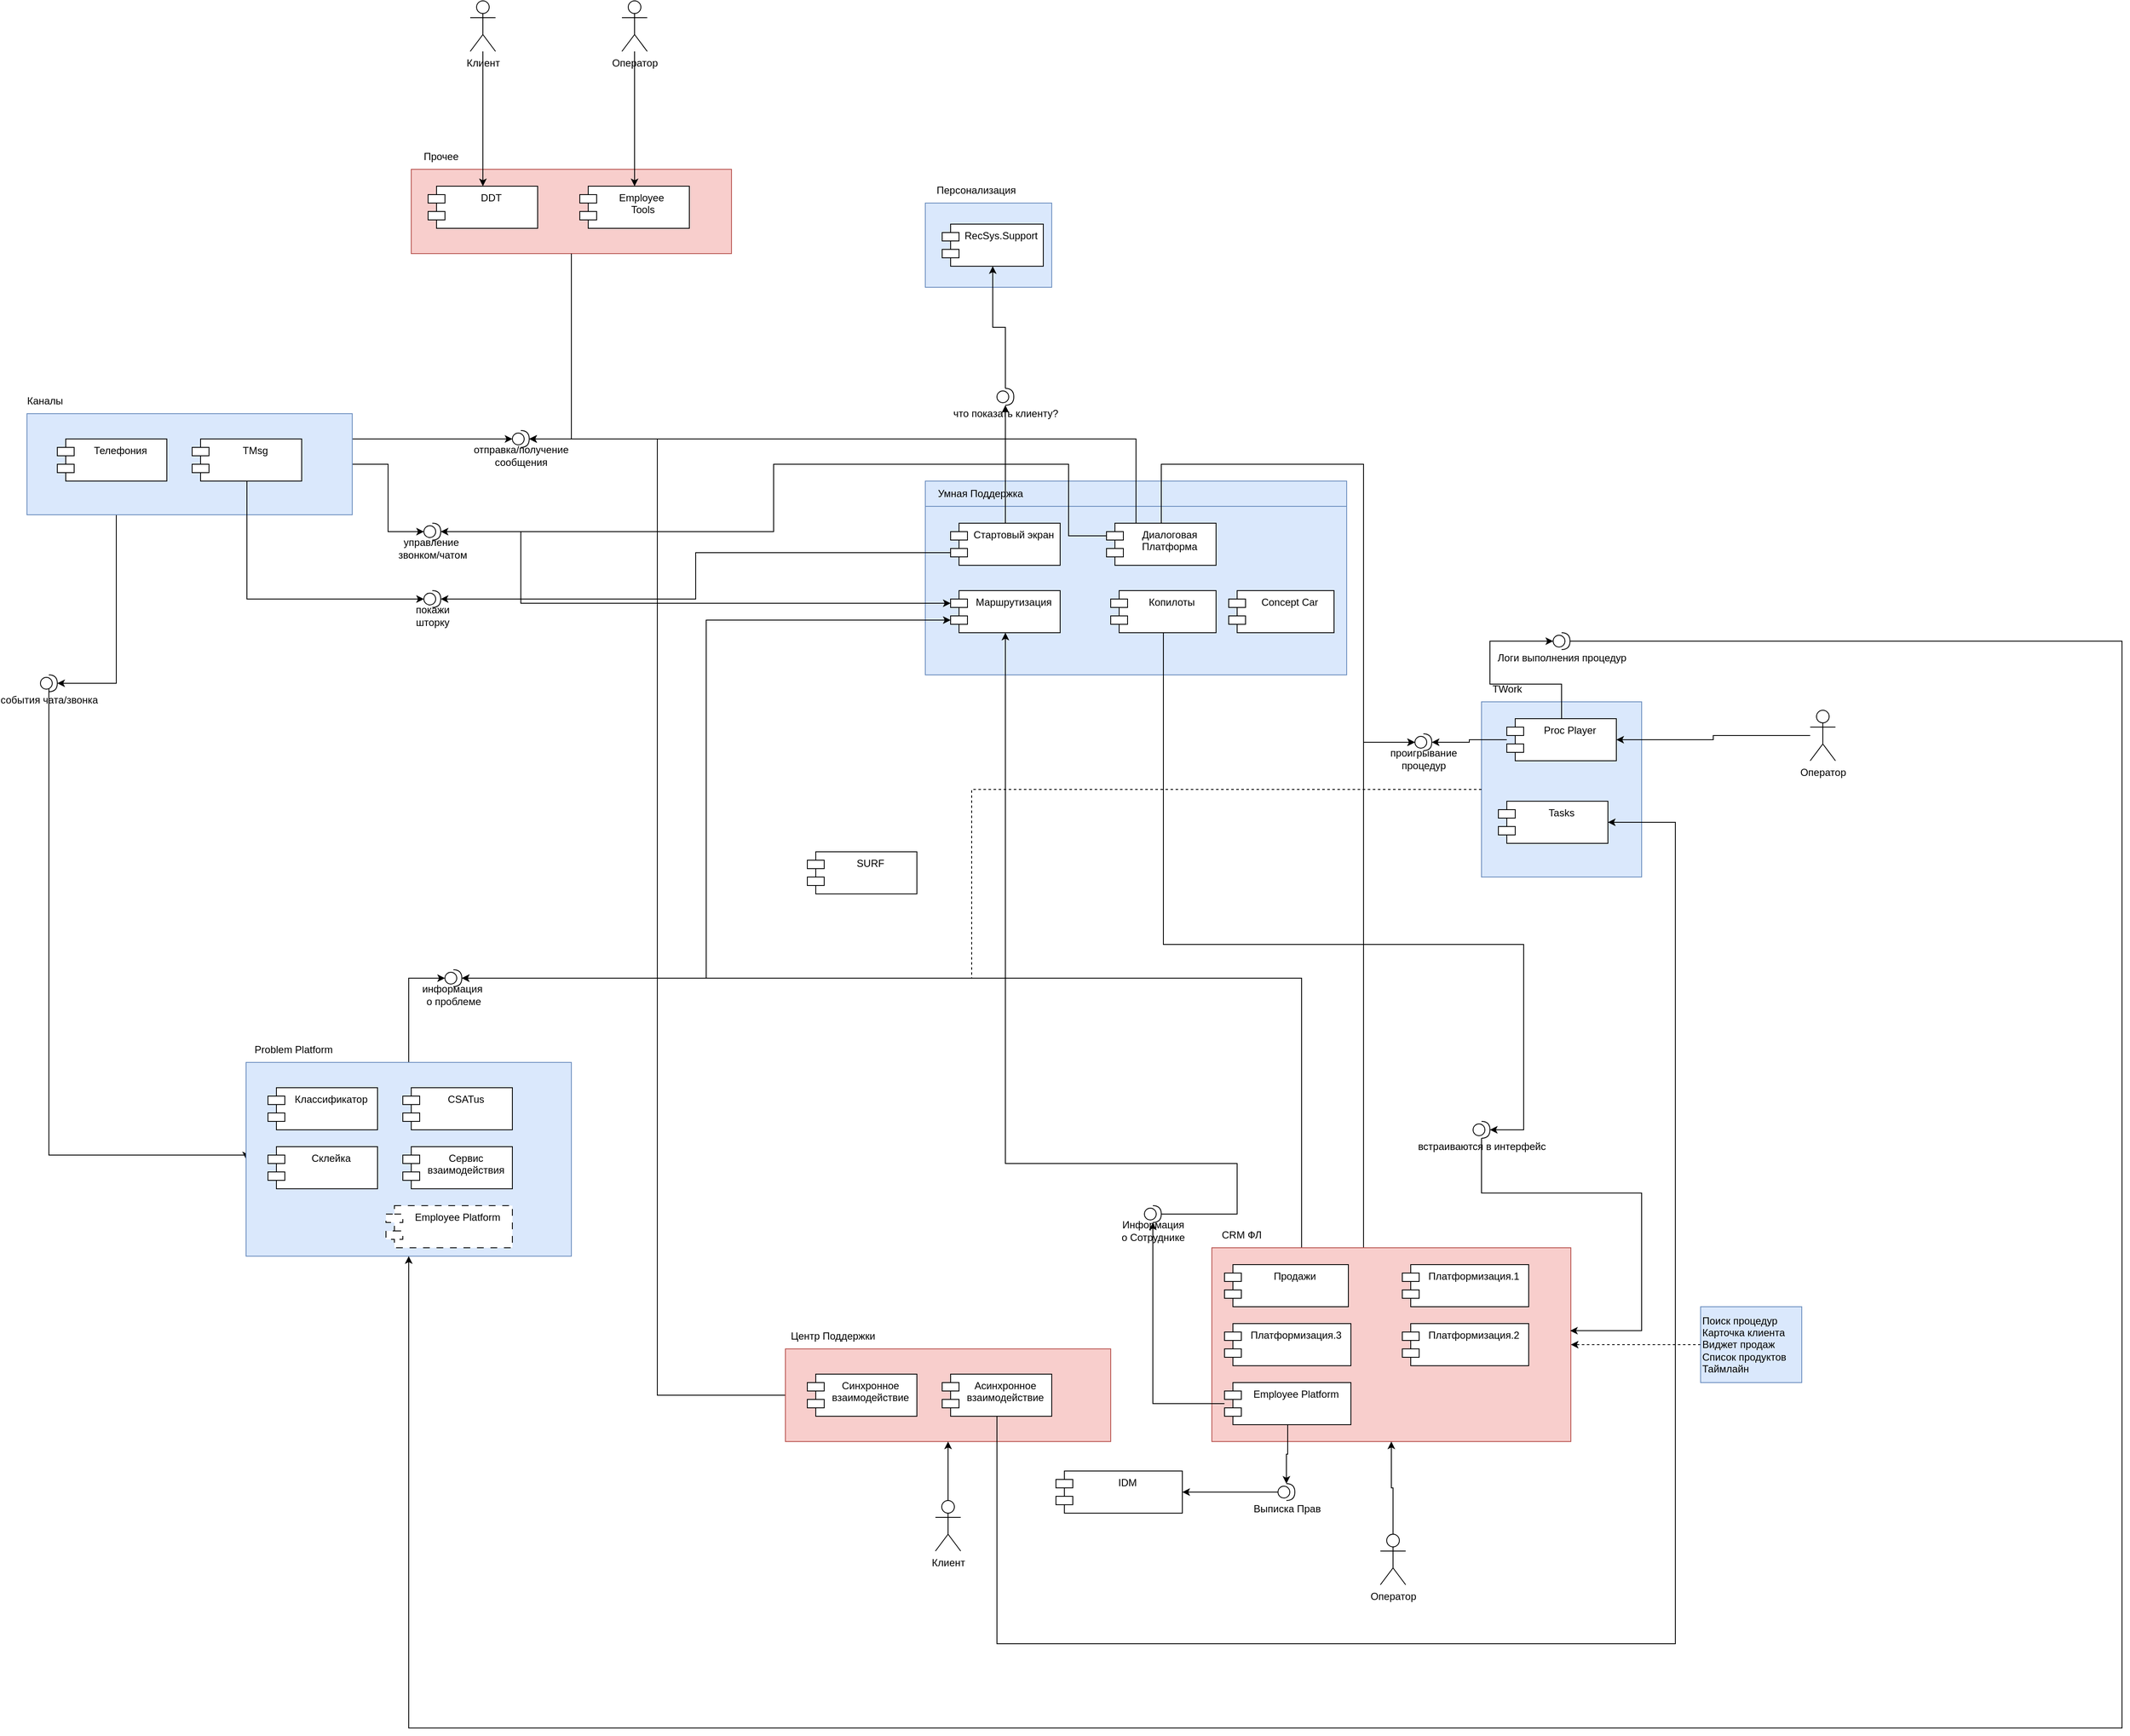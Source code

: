 <mxfile version="27.0.8" pages="3">
  <diagram id="yl0jH9DGH8Iqt7PB2Dmf" name="Воронка Обслуживания">
    <mxGraphModel dx="3023" dy="2402" grid="1" gridSize="10" guides="1" tooltips="1" connect="1" arrows="1" fold="1" page="1" pageScale="1" pageWidth="850" pageHeight="1100" math="0" shadow="0">
      <root>
        <mxCell id="0" />
        <mxCell id="1" parent="0" />
        <mxCell id="XpxgRr7ZllXwCVMDja0l-89" value="" style="group;fillColor=#dae8fc;strokeColor=#6c8ebf;" parent="1" vertex="1" connectable="0">
          <mxGeometry x="970" y="-390" width="500" height="230" as="geometry" />
        </mxCell>
        <mxCell id="XpxgRr7ZllXwCVMDja0l-78" value="" style="rounded=0;whiteSpace=wrap;html=1;fillColor=#dae8fc;strokeColor=#6c8ebf;" parent="XpxgRr7ZllXwCVMDja0l-89" vertex="1">
          <mxGeometry y="30" width="500" height="200" as="geometry" />
        </mxCell>
        <mxCell id="XpxgRr7ZllXwCVMDja0l-12" value="Маршрутизация" style="shape=module;align=left;spacingLeft=20;align=center;verticalAlign=top;whiteSpace=wrap;html=1;" parent="XpxgRr7ZllXwCVMDja0l-89" vertex="1">
          <mxGeometry x="30" y="130" width="130" height="50" as="geometry" />
        </mxCell>
        <mxCell id="XpxgRr7ZllXwCVMDja0l-33" value="Диалоговая Платформа" style="shape=module;align=left;spacingLeft=20;align=center;verticalAlign=top;whiteSpace=wrap;html=1;" parent="XpxgRr7ZllXwCVMDja0l-89" vertex="1">
          <mxGeometry x="215" y="50" width="130" height="50" as="geometry" />
        </mxCell>
        <mxCell id="XpxgRr7ZllXwCVMDja0l-79" value="Умная Поддержка" style="text;html=1;align=center;verticalAlign=middle;resizable=0;points=[];autosize=1;strokeColor=none;fillColor=none;" parent="XpxgRr7ZllXwCVMDja0l-89" vertex="1">
          <mxGeometry width="130" height="30" as="geometry" />
        </mxCell>
        <mxCell id="XpxgRr7ZllXwCVMDja0l-80" value="Копилоты" style="shape=module;align=left;spacingLeft=20;align=center;verticalAlign=top;whiteSpace=wrap;html=1;" parent="XpxgRr7ZllXwCVMDja0l-89" vertex="1">
          <mxGeometry x="220" y="130" width="125" height="50" as="geometry" />
        </mxCell>
        <mxCell id="7s3dTTGu1TtM-MfIiU9b-1" value="Стартовый экран" style="shape=module;align=left;spacingLeft=20;align=center;verticalAlign=top;whiteSpace=wrap;html=1;" parent="XpxgRr7ZllXwCVMDja0l-89" vertex="1">
          <mxGeometry x="30" y="50" width="130" height="50" as="geometry" />
        </mxCell>
        <mxCell id="9NRflTOE4pOhBBJl8ECs-3" value="Concept Car" style="shape=module;align=left;spacingLeft=20;align=center;verticalAlign=top;whiteSpace=wrap;html=1;" parent="XpxgRr7ZllXwCVMDja0l-89" vertex="1">
          <mxGeometry x="360" y="130" width="125" height="50" as="geometry" />
        </mxCell>
        <mxCell id="XpxgRr7ZllXwCVMDja0l-75" value="" style="rounded=0;whiteSpace=wrap;html=1;fillColor=#dae8fc;strokeColor=#6c8ebf;" parent="1" vertex="1">
          <mxGeometry x="1630" y="-128" width="190" height="208" as="geometry" />
        </mxCell>
        <mxCell id="XpxgRr7ZllXwCVMDja0l-15" style="edgeStyle=orthogonalEdgeStyle;rounded=0;orthogonalLoop=1;jettySize=auto;html=1;entryX=0;entryY=0.5;entryDx=0;entryDy=0;exitX=0;exitY=0.5;exitDx=0;exitDy=0;exitPerimeter=0;" parent="1" source="XpxgRr7ZllXwCVMDja0l-26" target="XpxgRr7ZllXwCVMDja0l-19" edge="1">
          <mxGeometry relative="1" as="geometry">
            <mxPoint x="90" y="134.966" as="sourcePoint" />
            <Array as="points">
              <mxPoint x="-70" y="-150" />
              <mxPoint x="-70" y="410" />
              <mxPoint x="164" y="410" />
            </Array>
          </mxGeometry>
        </mxCell>
        <mxCell id="XpxgRr7ZllXwCVMDja0l-26" value="события чата/звонка" style="shape=providedRequiredInterface;html=1;verticalLabelPosition=bottom;sketch=0;" parent="1" vertex="1">
          <mxGeometry x="-80" y="-160" width="20" height="20" as="geometry" />
        </mxCell>
        <mxCell id="XpxgRr7ZllXwCVMDja0l-27" style="edgeStyle=orthogonalEdgeStyle;rounded=0;orthogonalLoop=1;jettySize=auto;html=1;entryX=1;entryY=0.5;entryDx=0;entryDy=0;entryPerimeter=0;" parent="1" source="XpxgRr7ZllXwCVMDja0l-13" target="XpxgRr7ZllXwCVMDja0l-26" edge="1">
          <mxGeometry relative="1" as="geometry">
            <Array as="points">
              <mxPoint x="10" y="-150" />
            </Array>
          </mxGeometry>
        </mxCell>
        <mxCell id="XpxgRr7ZllXwCVMDja0l-29" value="&lt;div&gt;информация&amp;nbsp;&lt;/div&gt;&lt;div&gt;о проблеме&lt;/div&gt;" style="shape=providedRequiredInterface;html=1;verticalLabelPosition=bottom;sketch=0;" parent="1" vertex="1">
          <mxGeometry x="400" y="190" width="20" height="20" as="geometry" />
        </mxCell>
        <mxCell id="XpxgRr7ZllXwCVMDja0l-30" style="edgeStyle=orthogonalEdgeStyle;rounded=0;orthogonalLoop=1;jettySize=auto;html=1;entryX=0;entryY=0.5;entryDx=0;entryDy=0;entryPerimeter=0;" parent="1" source="XpxgRr7ZllXwCVMDja0l-19" target="XpxgRr7ZllXwCVMDja0l-29" edge="1">
          <mxGeometry relative="1" as="geometry" />
        </mxCell>
        <mxCell id="XpxgRr7ZllXwCVMDja0l-31" style="edgeStyle=orthogonalEdgeStyle;rounded=0;orthogonalLoop=1;jettySize=auto;html=1;entryX=0;entryY=0;entryDx=0;entryDy=35;entryPerimeter=0;" parent="1" source="XpxgRr7ZllXwCVMDja0l-29" target="XpxgRr7ZllXwCVMDja0l-12" edge="1">
          <mxGeometry relative="1" as="geometry" />
        </mxCell>
        <mxCell id="XpxgRr7ZllXwCVMDja0l-32" value="Proc Player" style="shape=module;align=left;spacingLeft=20;align=center;verticalAlign=top;whiteSpace=wrap;html=1;" parent="1" vertex="1">
          <mxGeometry x="1660" y="-108" width="130" height="50" as="geometry" />
        </mxCell>
        <mxCell id="XpxgRr7ZllXwCVMDja0l-36" style="edgeStyle=orthogonalEdgeStyle;rounded=0;orthogonalLoop=1;jettySize=auto;html=1;entryX=0;entryY=0;entryDx=0;entryDy=15;entryPerimeter=0;" parent="1" source="XpxgRr7ZllXwCVMDja0l-34" target="XpxgRr7ZllXwCVMDja0l-12" edge="1">
          <mxGeometry relative="1" as="geometry">
            <Array as="points">
              <mxPoint x="490" y="-330" />
              <mxPoint x="490" y="-245" />
            </Array>
          </mxGeometry>
        </mxCell>
        <mxCell id="XpxgRr7ZllXwCVMDja0l-34" value="&lt;div&gt;управление&amp;nbsp;&lt;/div&gt;&lt;div&gt;звонком/чатом&lt;/div&gt;" style="shape=providedRequiredInterface;html=1;verticalLabelPosition=bottom;sketch=0;" parent="1" vertex="1">
          <mxGeometry x="375" y="-340" width="20" height="20" as="geometry" />
        </mxCell>
        <mxCell id="XpxgRr7ZllXwCVMDja0l-35" style="edgeStyle=orthogonalEdgeStyle;rounded=0;orthogonalLoop=1;jettySize=auto;html=1;entryX=0;entryY=0.5;entryDx=0;entryDy=0;entryPerimeter=0;" parent="1" source="XpxgRr7ZllXwCVMDja0l-13" target="XpxgRr7ZllXwCVMDja0l-34" edge="1">
          <mxGeometry relative="1" as="geometry" />
        </mxCell>
        <mxCell id="XpxgRr7ZllXwCVMDja0l-37" style="edgeStyle=orthogonalEdgeStyle;rounded=0;orthogonalLoop=1;jettySize=auto;html=1;entryX=1;entryY=0.5;entryDx=0;entryDy=0;entryPerimeter=0;exitX=0;exitY=0;exitDx=0;exitDy=15;exitPerimeter=0;" parent="1" source="XpxgRr7ZllXwCVMDja0l-33" target="XpxgRr7ZllXwCVMDja0l-34" edge="1">
          <mxGeometry relative="1" as="geometry">
            <Array as="points">
              <mxPoint x="1140" y="-325" />
              <mxPoint x="1140" y="-410" />
              <mxPoint x="790" y="-410" />
              <mxPoint x="790" y="-330" />
            </Array>
          </mxGeometry>
        </mxCell>
        <mxCell id="XpxgRr7ZllXwCVMDja0l-38" value="&lt;div&gt;проигрывание&lt;/div&gt;&lt;div&gt;процедур&lt;/div&gt;" style="shape=providedRequiredInterface;html=1;verticalLabelPosition=bottom;sketch=0;" parent="1" vertex="1">
          <mxGeometry x="1551" y="-90" width="20" height="20" as="geometry" />
        </mxCell>
        <mxCell id="XpxgRr7ZllXwCVMDja0l-39" style="edgeStyle=orthogonalEdgeStyle;rounded=0;orthogonalLoop=1;jettySize=auto;html=1;entryX=0;entryY=0.5;entryDx=0;entryDy=0;entryPerimeter=0;" parent="1" source="XpxgRr7ZllXwCVMDja0l-33" target="XpxgRr7ZllXwCVMDja0l-38" edge="1">
          <mxGeometry relative="1" as="geometry">
            <Array as="points">
              <mxPoint x="1250" y="-410" />
              <mxPoint x="1490" y="-410" />
              <mxPoint x="1490" y="-80" />
            </Array>
          </mxGeometry>
        </mxCell>
        <mxCell id="XpxgRr7ZllXwCVMDja0l-40" style="edgeStyle=orthogonalEdgeStyle;rounded=0;orthogonalLoop=1;jettySize=auto;html=1;entryX=1;entryY=0.5;entryDx=0;entryDy=0;entryPerimeter=0;" parent="1" source="XpxgRr7ZllXwCVMDja0l-32" target="XpxgRr7ZllXwCVMDja0l-38" edge="1">
          <mxGeometry relative="1" as="geometry" />
        </mxCell>
        <mxCell id="XpxgRr7ZllXwCVMDja0l-63" style="edgeStyle=orthogonalEdgeStyle;rounded=0;orthogonalLoop=1;jettySize=auto;html=1;entryX=0;entryY=0.5;entryDx=0;entryDy=0;entryPerimeter=0;" parent="1" source="XpxgRr7ZllXwCVMDja0l-42" target="XpxgRr7ZllXwCVMDja0l-38" edge="1">
          <mxGeometry relative="1" as="geometry">
            <mxPoint x="990" y="-90" as="targetPoint" />
            <Array as="points">
              <mxPoint x="1490" y="-80" />
            </Array>
          </mxGeometry>
        </mxCell>
        <mxCell id="XpxgRr7ZllXwCVMDja0l-51" value="SURF" style="shape=module;align=left;spacingLeft=20;align=center;verticalAlign=top;whiteSpace=wrap;html=1;" parent="1" vertex="1">
          <mxGeometry x="830" y="50" width="130" height="50" as="geometry" />
        </mxCell>
        <mxCell id="XpxgRr7ZllXwCVMDja0l-59" value="&lt;div&gt;Информация&lt;/div&gt;&lt;div&gt;о Сотруднике&lt;/div&gt;" style="shape=providedRequiredInterface;html=1;verticalLabelPosition=bottom;sketch=0;" parent="1" vertex="1">
          <mxGeometry x="1230" y="470" width="20" height="20" as="geometry" />
        </mxCell>
        <mxCell id="XpxgRr7ZllXwCVMDja0l-61" style="edgeStyle=orthogonalEdgeStyle;rounded=0;orthogonalLoop=1;jettySize=auto;html=1;entryX=0.5;entryY=1;entryDx=0;entryDy=0;exitX=1;exitY=0.5;exitDx=0;exitDy=0;exitPerimeter=0;" parent="1" source="XpxgRr7ZllXwCVMDja0l-59" target="XpxgRr7ZllXwCVMDja0l-12" edge="1">
          <mxGeometry relative="1" as="geometry">
            <mxPoint x="1229.997" y="429.25" as="sourcePoint" />
            <mxPoint x="1988.34" y="380" as="targetPoint" />
            <Array as="points">
              <mxPoint x="1340" y="480" />
              <mxPoint x="1340" y="420" />
              <mxPoint x="1065" y="420" />
            </Array>
          </mxGeometry>
        </mxCell>
        <mxCell id="XpxgRr7ZllXwCVMDja0l-64" style="edgeStyle=orthogonalEdgeStyle;rounded=0;orthogonalLoop=1;jettySize=auto;html=1;entryX=1;entryY=0.5;entryDx=0;entryDy=0;entryPerimeter=0;exitX=0.25;exitY=0;exitDx=0;exitDy=0;" parent="1" source="XpxgRr7ZllXwCVMDja0l-42" target="XpxgRr7ZllXwCVMDja0l-29" edge="1">
          <mxGeometry relative="1" as="geometry">
            <Array as="points">
              <mxPoint x="1416" y="200" />
            </Array>
          </mxGeometry>
        </mxCell>
        <mxCell id="XpxgRr7ZllXwCVMDja0l-66" value="" style="rounded=0;whiteSpace=wrap;html=1;fillColor=#f8cecc;strokeColor=#b85450;" parent="1" vertex="1">
          <mxGeometry x="360" y="-760" width="380" height="100" as="geometry" />
        </mxCell>
        <mxCell id="XpxgRr7ZllXwCVMDja0l-67" value="Прочее" style="text;html=1;align=center;verticalAlign=middle;resizable=0;points=[];autosize=1;strokeColor=none;fillColor=none;" parent="1" vertex="1">
          <mxGeometry x="360" y="-790" width="70" height="30" as="geometry" />
        </mxCell>
        <mxCell id="XpxgRr7ZllXwCVMDja0l-68" value="DDT" style="shape=module;align=left;spacingLeft=20;align=center;verticalAlign=top;whiteSpace=wrap;html=1;" parent="1" vertex="1">
          <mxGeometry x="380" y="-740" width="130" height="50" as="geometry" />
        </mxCell>
        <mxCell id="XpxgRr7ZllXwCVMDja0l-69" value="&lt;div&gt;Employee&amp;nbsp;&lt;/div&gt;&lt;div&gt;Tools&lt;/div&gt;" style="shape=module;align=left;spacingLeft=20;align=center;verticalAlign=top;whiteSpace=wrap;html=1;" parent="1" vertex="1">
          <mxGeometry x="560" y="-740" width="130" height="50" as="geometry" />
        </mxCell>
        <mxCell id="XpxgRr7ZllXwCVMDja0l-70" value="&lt;div&gt;отправка/получение&lt;/div&gt;&lt;div&gt;сообщения&lt;/div&gt;" style="shape=providedRequiredInterface;html=1;verticalLabelPosition=bottom;sketch=0;" parent="1" vertex="1">
          <mxGeometry x="480" y="-450" width="20" height="20" as="geometry" />
        </mxCell>
        <mxCell id="XpxgRr7ZllXwCVMDja0l-71" style="edgeStyle=orthogonalEdgeStyle;rounded=0;orthogonalLoop=1;jettySize=auto;html=1;entryX=0;entryY=0.5;entryDx=0;entryDy=0;entryPerimeter=0;exitX=1;exitY=0.25;exitDx=0;exitDy=0;" parent="1" source="XpxgRr7ZllXwCVMDja0l-13" target="XpxgRr7ZllXwCVMDja0l-70" edge="1">
          <mxGeometry relative="1" as="geometry">
            <Array as="points">
              <mxPoint x="430" y="-440" />
              <mxPoint x="430" y="-440" />
            </Array>
          </mxGeometry>
        </mxCell>
        <mxCell id="XpxgRr7ZllXwCVMDja0l-72" style="edgeStyle=orthogonalEdgeStyle;rounded=0;orthogonalLoop=1;jettySize=auto;html=1;entryX=1;entryY=0.5;entryDx=0;entryDy=0;entryPerimeter=0;" parent="1" source="XpxgRr7ZllXwCVMDja0l-52" target="XpxgRr7ZllXwCVMDja0l-70" edge="1">
          <mxGeometry relative="1" as="geometry" />
        </mxCell>
        <mxCell id="XpxgRr7ZllXwCVMDja0l-73" style="edgeStyle=orthogonalEdgeStyle;rounded=0;orthogonalLoop=1;jettySize=auto;html=1;entryX=1;entryY=0.5;entryDx=0;entryDy=0;entryPerimeter=0;" parent="1" source="XpxgRr7ZllXwCVMDja0l-66" target="XpxgRr7ZllXwCVMDja0l-70" edge="1">
          <mxGeometry relative="1" as="geometry" />
        </mxCell>
        <mxCell id="XpxgRr7ZllXwCVMDja0l-74" value="" style="group" parent="1" vertex="1" connectable="0">
          <mxGeometry x="-110" y="-500" width="400" height="150" as="geometry" />
        </mxCell>
        <mxCell id="XpxgRr7ZllXwCVMDja0l-13" value="" style="rounded=0;whiteSpace=wrap;html=1;fillColor=#dae8fc;strokeColor=#6c8ebf;" parent="XpxgRr7ZllXwCVMDja0l-74" vertex="1">
          <mxGeometry x="14" y="30" width="386" height="120" as="geometry" />
        </mxCell>
        <mxCell id="XpxgRr7ZllXwCVMDja0l-4" value="TMsg" style="shape=module;align=left;spacingLeft=20;align=center;verticalAlign=top;whiteSpace=wrap;html=1;" parent="XpxgRr7ZllXwCVMDja0l-74" vertex="1">
          <mxGeometry x="210" y="60" width="130" height="50" as="geometry" />
        </mxCell>
        <mxCell id="XpxgRr7ZllXwCVMDja0l-5" value="Телефония" style="shape=module;align=left;spacingLeft=20;align=center;verticalAlign=top;whiteSpace=wrap;html=1;" parent="XpxgRr7ZllXwCVMDja0l-74" vertex="1">
          <mxGeometry x="50" y="60" width="130" height="50" as="geometry" />
        </mxCell>
        <mxCell id="XpxgRr7ZllXwCVMDja0l-14" value="Каналы" style="text;html=1;align=center;verticalAlign=middle;resizable=0;points=[];autosize=1;strokeColor=none;fillColor=none;" parent="XpxgRr7ZllXwCVMDja0l-74" vertex="1">
          <mxGeometry width="70" height="30" as="geometry" />
        </mxCell>
        <mxCell id="XpxgRr7ZllXwCVMDja0l-76" value="TWork" style="text;html=1;align=center;verticalAlign=middle;resizable=0;points=[];autosize=1;strokeColor=none;fillColor=none;" parent="1" vertex="1">
          <mxGeometry x="1630" y="-158" width="60" height="30" as="geometry" />
        </mxCell>
        <mxCell id="XpxgRr7ZllXwCVMDja0l-82" style="edgeStyle=orthogonalEdgeStyle;rounded=0;orthogonalLoop=1;jettySize=auto;html=1;entryX=1;entryY=0.5;entryDx=0;entryDy=0;entryPerimeter=0;" parent="1" source="XpxgRr7ZllXwCVMDja0l-80" target="XpxgRr7ZllXwCVMDja0l-91" edge="1">
          <mxGeometry relative="1" as="geometry">
            <Array as="points">
              <mxPoint x="1252" y="160" />
              <mxPoint x="1680" y="160" />
              <mxPoint x="1680" y="380" />
            </Array>
          </mxGeometry>
        </mxCell>
        <mxCell id="XpxgRr7ZllXwCVMDja0l-84" value="" style="group;" parent="1" vertex="1" connectable="0">
          <mxGeometry x="1310" y="490" width="426" height="260" as="geometry" />
        </mxCell>
        <mxCell id="XpxgRr7ZllXwCVMDja0l-42" value="" style="rounded=0;whiteSpace=wrap;html=1;fillColor=#f8cecc;strokeColor=#b85450;" parent="XpxgRr7ZllXwCVMDja0l-84" vertex="1">
          <mxGeometry y="30" width="426" height="230" as="geometry" />
        </mxCell>
        <mxCell id="XpxgRr7ZllXwCVMDja0l-43" value="CRM ФЛ" style="text;html=1;align=center;verticalAlign=middle;resizable=0;points=[];autosize=1;strokeColor=none;fillColor=none;" parent="XpxgRr7ZllXwCVMDja0l-84" vertex="1">
          <mxGeometry width="70" height="30" as="geometry" />
        </mxCell>
        <mxCell id="XpxgRr7ZllXwCVMDja0l-44" value="Продажи" style="shape=module;align=left;spacingLeft=20;align=center;verticalAlign=top;whiteSpace=wrap;html=1;" parent="XpxgRr7ZllXwCVMDja0l-84" vertex="1">
          <mxGeometry x="15" y="50" width="147" height="50" as="geometry" />
        </mxCell>
        <mxCell id="XpxgRr7ZllXwCVMDja0l-45" value="Платформизация.1" style="shape=module;align=left;spacingLeft=20;align=center;verticalAlign=top;whiteSpace=wrap;html=1;" parent="XpxgRr7ZllXwCVMDja0l-84" vertex="1">
          <mxGeometry x="226" y="50" width="150" height="50" as="geometry" />
        </mxCell>
        <mxCell id="XpxgRr7ZllXwCVMDja0l-46" value="Платформизация.2" style="shape=module;align=left;spacingLeft=20;align=center;verticalAlign=top;whiteSpace=wrap;html=1;" parent="XpxgRr7ZllXwCVMDja0l-84" vertex="1">
          <mxGeometry x="226" y="120" width="150" height="50" as="geometry" />
        </mxCell>
        <mxCell id="XpxgRr7ZllXwCVMDja0l-47" value="Платформизация.3" style="shape=module;align=left;spacingLeft=20;align=center;verticalAlign=top;whiteSpace=wrap;html=1;" parent="XpxgRr7ZllXwCVMDja0l-84" vertex="1">
          <mxGeometry x="15" y="120" width="150" height="50" as="geometry" />
        </mxCell>
        <mxCell id="XpxgRr7ZllXwCVMDja0l-48" value="Employee Platform" style="shape=module;align=left;spacingLeft=20;align=center;verticalAlign=top;whiteSpace=wrap;html=1;" parent="XpxgRr7ZllXwCVMDja0l-84" vertex="1">
          <mxGeometry x="15" y="190" width="150" height="50" as="geometry" />
        </mxCell>
        <mxCell id="XpxgRr7ZllXwCVMDja0l-85" value="" style="group;" parent="1" vertex="1" connectable="0">
          <mxGeometry x="800" y="610" width="390" height="140" as="geometry" />
        </mxCell>
        <mxCell id="XpxgRr7ZllXwCVMDja0l-52" value="" style="rounded=0;whiteSpace=wrap;html=1;fillColor=#f8cecc;strokeColor=#b85450;" parent="XpxgRr7ZllXwCVMDja0l-85" vertex="1">
          <mxGeometry x="4" y="30" width="386" height="110" as="geometry" />
        </mxCell>
        <mxCell id="XpxgRr7ZllXwCVMDja0l-53" value="Синхронное взаимодействие" style="shape=module;align=left;spacingLeft=20;align=center;verticalAlign=top;whiteSpace=wrap;html=1;" parent="XpxgRr7ZllXwCVMDja0l-85" vertex="1">
          <mxGeometry x="30" y="60" width="130" height="50" as="geometry" />
        </mxCell>
        <mxCell id="XpxgRr7ZllXwCVMDja0l-55" value="Центр Поддержки" style="text;html=1;align=center;verticalAlign=middle;resizable=0;points=[];autosize=1;strokeColor=none;fillColor=none;" parent="XpxgRr7ZllXwCVMDja0l-85" vertex="1">
          <mxGeometry width="120" height="30" as="geometry" />
        </mxCell>
        <mxCell id="XpxgRr7ZllXwCVMDja0l-57" value="Асинхронное взаимодействие" style="shape=module;align=left;spacingLeft=20;align=center;verticalAlign=top;whiteSpace=wrap;html=1;" parent="XpxgRr7ZllXwCVMDja0l-85" vertex="1">
          <mxGeometry x="190" y="60" width="130" height="50" as="geometry" />
        </mxCell>
        <mxCell id="XpxgRr7ZllXwCVMDja0l-86" value="" style="group" parent="1" vertex="1" connectable="0">
          <mxGeometry x="160" y="270" width="390" height="260" as="geometry" />
        </mxCell>
        <mxCell id="XpxgRr7ZllXwCVMDja0l-19" value="" style="rounded=0;whiteSpace=wrap;html=1;fillColor=#dae8fc;strokeColor=#6c8ebf;" parent="XpxgRr7ZllXwCVMDja0l-86" vertex="1">
          <mxGeometry x="4" y="30" width="386" height="230" as="geometry" />
        </mxCell>
        <mxCell id="XpxgRr7ZllXwCVMDja0l-1" value="Классификатор" style="shape=module;align=left;spacingLeft=20;align=center;verticalAlign=top;whiteSpace=wrap;html=1;" parent="XpxgRr7ZllXwCVMDja0l-86" vertex="1">
          <mxGeometry x="30" y="60" width="130" height="50" as="geometry" />
        </mxCell>
        <mxCell id="XpxgRr7ZllXwCVMDja0l-2" value="Сервис взаимодействия" style="shape=module;align=left;spacingLeft=20;align=center;verticalAlign=top;whiteSpace=wrap;html=1;" parent="XpxgRr7ZllXwCVMDja0l-86" vertex="1">
          <mxGeometry x="190" y="130" width="130" height="50" as="geometry" />
        </mxCell>
        <mxCell id="XpxgRr7ZllXwCVMDja0l-20" value="Problem Platform" style="text;html=1;align=center;verticalAlign=middle;resizable=0;points=[];autosize=1;strokeColor=none;fillColor=none;" parent="XpxgRr7ZllXwCVMDja0l-86" vertex="1">
          <mxGeometry width="120" height="30" as="geometry" />
        </mxCell>
        <mxCell id="XpxgRr7ZllXwCVMDja0l-23" value="Склейка" style="shape=module;align=left;spacingLeft=20;align=center;verticalAlign=top;whiteSpace=wrap;html=1;" parent="XpxgRr7ZllXwCVMDja0l-86" vertex="1">
          <mxGeometry x="30" y="130" width="130" height="50" as="geometry" />
        </mxCell>
        <mxCell id="XpxgRr7ZllXwCVMDja0l-24" value="CSATus" style="shape=module;align=left;spacingLeft=20;align=center;verticalAlign=top;whiteSpace=wrap;html=1;" parent="XpxgRr7ZllXwCVMDja0l-86" vertex="1">
          <mxGeometry x="190" y="60" width="130" height="50" as="geometry" />
        </mxCell>
        <mxCell id="XpxgRr7ZllXwCVMDja0l-49" value="Employee Platform" style="shape=module;align=left;spacingLeft=20;align=center;verticalAlign=top;whiteSpace=wrap;html=1;dashed=1;dashPattern=8 8;" parent="XpxgRr7ZllXwCVMDja0l-86" vertex="1">
          <mxGeometry x="170" y="200" width="150" height="50" as="geometry" />
        </mxCell>
        <mxCell id="XpxgRr7ZllXwCVMDja0l-87" style="edgeStyle=orthogonalEdgeStyle;rounded=0;orthogonalLoop=1;jettySize=auto;html=1;" parent="1" source="XpxgRr7ZllXwCVMDja0l-48" target="XpxgRr7ZllXwCVMDja0l-59" edge="1">
          <mxGeometry relative="1" as="geometry" />
        </mxCell>
        <mxCell id="XpxgRr7ZllXwCVMDja0l-88" style="edgeStyle=orthogonalEdgeStyle;rounded=0;orthogonalLoop=1;jettySize=auto;html=1;entryX=1;entryY=0.5;entryDx=0;entryDy=0;entryPerimeter=0;" parent="1" source="XpxgRr7ZllXwCVMDja0l-33" target="XpxgRr7ZllXwCVMDja0l-70" edge="1">
          <mxGeometry relative="1" as="geometry">
            <Array as="points">
              <mxPoint x="1220" y="-440" />
            </Array>
          </mxGeometry>
        </mxCell>
        <mxCell id="XpxgRr7ZllXwCVMDja0l-90" style="edgeStyle=orthogonalEdgeStyle;rounded=0;orthogonalLoop=1;jettySize=auto;html=1;entryX=1;entryY=0.5;entryDx=0;entryDy=0;entryPerimeter=0;dashed=1;" parent="1" source="XpxgRr7ZllXwCVMDja0l-75" target="XpxgRr7ZllXwCVMDja0l-29" edge="1">
          <mxGeometry relative="1" as="geometry" />
        </mxCell>
        <mxCell id="XpxgRr7ZllXwCVMDja0l-91" value="встраиваются в интерфейс" style="shape=providedRequiredInterface;html=1;verticalLabelPosition=bottom;sketch=0;" parent="1" vertex="1">
          <mxGeometry x="1620" y="370" width="20" height="20" as="geometry" />
        </mxCell>
        <mxCell id="XpxgRr7ZllXwCVMDja0l-92" style="edgeStyle=orthogonalEdgeStyle;rounded=0;orthogonalLoop=1;jettySize=auto;html=1;entryX=0.998;entryY=0.428;entryDx=0;entryDy=0;entryPerimeter=0;" parent="1" source="XpxgRr7ZllXwCVMDja0l-91" target="XpxgRr7ZllXwCVMDja0l-42" edge="1">
          <mxGeometry relative="1" as="geometry">
            <Array as="points">
              <mxPoint x="1630" y="455" />
              <mxPoint x="1820" y="455" />
              <mxPoint x="1820" y="618" />
            </Array>
          </mxGeometry>
        </mxCell>
        <mxCell id="7s3dTTGu1TtM-MfIiU9b-2" value="&lt;div&gt;покажи&lt;/div&gt;&lt;div&gt;шторку&lt;/div&gt;" style="shape=providedRequiredInterface;html=1;verticalLabelPosition=bottom;sketch=0;" parent="1" vertex="1">
          <mxGeometry x="375" y="-260" width="20" height="20" as="geometry" />
        </mxCell>
        <mxCell id="7s3dTTGu1TtM-MfIiU9b-5" style="edgeStyle=orthogonalEdgeStyle;rounded=0;orthogonalLoop=1;jettySize=auto;html=1;entryX=0;entryY=0.5;entryDx=0;entryDy=0;entryPerimeter=0;" parent="1" source="XpxgRr7ZllXwCVMDja0l-4" target="7s3dTTGu1TtM-MfIiU9b-2" edge="1">
          <mxGeometry relative="1" as="geometry">
            <Array as="points">
              <mxPoint x="165" y="-250" />
            </Array>
          </mxGeometry>
        </mxCell>
        <mxCell id="7s3dTTGu1TtM-MfIiU9b-6" style="edgeStyle=orthogonalEdgeStyle;rounded=0;orthogonalLoop=1;jettySize=auto;html=1;entryX=1;entryY=0.5;entryDx=0;entryDy=0;entryPerimeter=0;exitX=0;exitY=0;exitDx=0;exitDy=35;exitPerimeter=0;" parent="1" source="7s3dTTGu1TtM-MfIiU9b-1" target="7s3dTTGu1TtM-MfIiU9b-2" edge="1">
          <mxGeometry relative="1" as="geometry" />
        </mxCell>
        <mxCell id="7s3dTTGu1TtM-MfIiU9b-7" value="" style="rounded=0;whiteSpace=wrap;html=1;fillColor=#dae8fc;strokeColor=#6c8ebf;" parent="1" vertex="1">
          <mxGeometry x="970" y="-720" width="150" height="100" as="geometry" />
        </mxCell>
        <mxCell id="7s3dTTGu1TtM-MfIiU9b-8" value="RecSys.Support" style="shape=module;align=left;spacingLeft=20;align=center;verticalAlign=top;whiteSpace=wrap;html=1;" parent="1" vertex="1">
          <mxGeometry x="990" y="-695" width="120" height="50" as="geometry" />
        </mxCell>
        <mxCell id="7s3dTTGu1TtM-MfIiU9b-9" value="Персонализация" style="text;html=1;align=center;verticalAlign=middle;resizable=0;points=[];autosize=1;strokeColor=none;fillColor=none;" parent="1" vertex="1">
          <mxGeometry x="970" y="-750" width="120" height="30" as="geometry" />
        </mxCell>
        <mxCell id="7s3dTTGu1TtM-MfIiU9b-10" style="edgeStyle=orthogonalEdgeStyle;rounded=0;orthogonalLoop=1;jettySize=auto;html=1;" parent="1" source="7s3dTTGu1TtM-MfIiU9b-12" target="7s3dTTGu1TtM-MfIiU9b-8" edge="1">
          <mxGeometry relative="1" as="geometry" />
        </mxCell>
        <mxCell id="7s3dTTGu1TtM-MfIiU9b-13" value="" style="edgeStyle=orthogonalEdgeStyle;rounded=0;orthogonalLoop=1;jettySize=auto;html=1;" parent="1" source="7s3dTTGu1TtM-MfIiU9b-1" target="7s3dTTGu1TtM-MfIiU9b-12" edge="1">
          <mxGeometry relative="1" as="geometry">
            <mxPoint x="1065" y="-340" as="sourcePoint" />
            <mxPoint x="1050" y="-645" as="targetPoint" />
          </mxGeometry>
        </mxCell>
        <mxCell id="7s3dTTGu1TtM-MfIiU9b-12" value="что показать клиенту?" style="shape=providedRequiredInterface;html=1;verticalLabelPosition=bottom;sketch=0;" parent="1" vertex="1">
          <mxGeometry x="1055" y="-500" width="20" height="20" as="geometry" />
        </mxCell>
        <mxCell id="7s3dTTGu1TtM-MfIiU9b-15" style="edgeStyle=orthogonalEdgeStyle;rounded=0;orthogonalLoop=1;jettySize=auto;html=1;entryX=0.5;entryY=1;entryDx=0;entryDy=0;" parent="1" source="7s3dTTGu1TtM-MfIiU9b-14" target="XpxgRr7ZllXwCVMDja0l-42" edge="1">
          <mxGeometry relative="1" as="geometry" />
        </mxCell>
        <mxCell id="7s3dTTGu1TtM-MfIiU9b-14" value="Оператор" style="shape=umlActor;verticalLabelPosition=bottom;verticalAlign=top;html=1;" parent="1" vertex="1">
          <mxGeometry x="1510" y="860" width="30" height="60" as="geometry" />
        </mxCell>
        <mxCell id="7s3dTTGu1TtM-MfIiU9b-17" style="edgeStyle=orthogonalEdgeStyle;rounded=0;orthogonalLoop=1;jettySize=auto;html=1;entryX=0.5;entryY=1;entryDx=0;entryDy=0;" parent="1" source="7s3dTTGu1TtM-MfIiU9b-16" target="XpxgRr7ZllXwCVMDja0l-52" edge="1">
          <mxGeometry relative="1" as="geometry" />
        </mxCell>
        <mxCell id="7s3dTTGu1TtM-MfIiU9b-16" value="Клиент" style="shape=umlActor;verticalLabelPosition=bottom;verticalAlign=top;html=1;" parent="1" vertex="1">
          <mxGeometry x="982" y="820" width="30" height="60" as="geometry" />
        </mxCell>
        <mxCell id="7s3dTTGu1TtM-MfIiU9b-21" style="edgeStyle=orthogonalEdgeStyle;rounded=0;orthogonalLoop=1;jettySize=auto;html=1;" parent="1" source="7s3dTTGu1TtM-MfIiU9b-20" target="XpxgRr7ZllXwCVMDja0l-69" edge="1">
          <mxGeometry relative="1" as="geometry" />
        </mxCell>
        <mxCell id="7s3dTTGu1TtM-MfIiU9b-20" value="Оператор" style="shape=umlActor;verticalLabelPosition=bottom;verticalAlign=top;html=1;" parent="1" vertex="1">
          <mxGeometry x="610" y="-960" width="30" height="60" as="geometry" />
        </mxCell>
        <mxCell id="7s3dTTGu1TtM-MfIiU9b-23" style="edgeStyle=orthogonalEdgeStyle;rounded=0;orthogonalLoop=1;jettySize=auto;html=1;" parent="1" source="7s3dTTGu1TtM-MfIiU9b-22" target="XpxgRr7ZllXwCVMDja0l-68" edge="1">
          <mxGeometry relative="1" as="geometry" />
        </mxCell>
        <mxCell id="7s3dTTGu1TtM-MfIiU9b-22" value="Клиент" style="shape=umlActor;verticalLabelPosition=bottom;verticalAlign=top;html=1;" parent="1" vertex="1">
          <mxGeometry x="430" y="-960" width="30" height="60" as="geometry" />
        </mxCell>
        <mxCell id="7s3dTTGu1TtM-MfIiU9b-25" style="edgeStyle=orthogonalEdgeStyle;rounded=0;orthogonalLoop=1;jettySize=auto;html=1;" parent="1" source="7s3dTTGu1TtM-MfIiU9b-24" target="XpxgRr7ZllXwCVMDja0l-32" edge="1">
          <mxGeometry relative="1" as="geometry" />
        </mxCell>
        <mxCell id="7s3dTTGu1TtM-MfIiU9b-24" value="Оператор" style="shape=umlActor;verticalLabelPosition=bottom;verticalAlign=top;html=1;" parent="1" vertex="1">
          <mxGeometry x="2020" y="-118" width="30" height="60" as="geometry" />
        </mxCell>
        <mxCell id="9NRflTOE4pOhBBJl8ECs-1" value="Tasks" style="shape=module;align=left;spacingLeft=20;align=center;verticalAlign=top;whiteSpace=wrap;html=1;" parent="1" vertex="1">
          <mxGeometry x="1650" y="-10" width="130" height="50" as="geometry" />
        </mxCell>
        <mxCell id="9NRflTOE4pOhBBJl8ECs-2" style="edgeStyle=orthogonalEdgeStyle;rounded=0;orthogonalLoop=1;jettySize=auto;html=1;" parent="1" source="XpxgRr7ZllXwCVMDja0l-57" target="9NRflTOE4pOhBBJl8ECs-1" edge="1">
          <mxGeometry relative="1" as="geometry">
            <Array as="points">
              <mxPoint x="1055" y="990" />
              <mxPoint x="1860" y="990" />
              <mxPoint x="1860" y="15" />
            </Array>
          </mxGeometry>
        </mxCell>
        <mxCell id="9NRflTOE4pOhBBJl8ECs-5" style="edgeStyle=orthogonalEdgeStyle;rounded=0;orthogonalLoop=1;jettySize=auto;html=1;dashed=1;" parent="1" source="9NRflTOE4pOhBBJl8ECs-4" target="XpxgRr7ZllXwCVMDja0l-42" edge="1">
          <mxGeometry relative="1" as="geometry" />
        </mxCell>
        <mxCell id="9NRflTOE4pOhBBJl8ECs-4" value="Поиск процедур&lt;br&gt;Карточка клиента&lt;br&gt;&lt;div&gt;Виджет продаж&lt;/div&gt;&lt;div&gt;Список продуктов&lt;/div&gt;&lt;div&gt;Таймлайн&lt;/div&gt;" style="text;html=1;align=left;verticalAlign=middle;resizable=0;points=[];autosize=1;strokeColor=#6c8ebf;fillColor=#dae8fc;" parent="1" vertex="1">
          <mxGeometry x="1890" y="590" width="120" height="90" as="geometry" />
        </mxCell>
        <mxCell id="9NRflTOE4pOhBBJl8ECs-6" value="IDM" style="shape=module;align=left;spacingLeft=20;align=center;verticalAlign=top;whiteSpace=wrap;html=1;" parent="1" vertex="1">
          <mxGeometry x="1125" y="785" width="150" height="50" as="geometry" />
        </mxCell>
        <mxCell id="9NRflTOE4pOhBBJl8ECs-7" value="" style="edgeStyle=orthogonalEdgeStyle;rounded=0;orthogonalLoop=1;jettySize=auto;html=1;" parent="1" source="9NRflTOE4pOhBBJl8ECs-8" target="9NRflTOE4pOhBBJl8ECs-6" edge="1">
          <mxGeometry relative="1" as="geometry" />
        </mxCell>
        <mxCell id="9NRflTOE4pOhBBJl8ECs-9" value="" style="edgeStyle=orthogonalEdgeStyle;rounded=0;orthogonalLoop=1;jettySize=auto;html=1;" parent="1" source="XpxgRr7ZllXwCVMDja0l-48" target="9NRflTOE4pOhBBJl8ECs-8" edge="1">
          <mxGeometry relative="1" as="geometry">
            <mxPoint x="1400" y="730" as="sourcePoint" />
            <mxPoint x="1400" y="910" as="targetPoint" />
          </mxGeometry>
        </mxCell>
        <mxCell id="9NRflTOE4pOhBBJl8ECs-8" value="Выписка Прав" style="shape=providedRequiredInterface;html=1;verticalLabelPosition=bottom;sketch=0;" parent="1" vertex="1">
          <mxGeometry x="1388.5" y="800" width="20" height="20" as="geometry" />
        </mxCell>
        <mxCell id="I0FnZhet7ruTslGoz57g-3" style="edgeStyle=orthogonalEdgeStyle;rounded=0;orthogonalLoop=1;jettySize=auto;html=1;entryX=0.5;entryY=1;entryDx=0;entryDy=0;" edge="1" parent="1" source="I0FnZhet7ruTslGoz57g-1" target="XpxgRr7ZllXwCVMDja0l-19">
          <mxGeometry relative="1" as="geometry">
            <Array as="points">
              <mxPoint x="2390" y="-200" />
              <mxPoint x="2390" y="1090" />
              <mxPoint x="357" y="1090" />
            </Array>
          </mxGeometry>
        </mxCell>
        <mxCell id="I0FnZhet7ruTslGoz57g-1" value="Логи выполнения процедур" style="shape=providedRequiredInterface;html=1;verticalLabelPosition=bottom;sketch=0;" vertex="1" parent="1">
          <mxGeometry x="1715" y="-210" width="20" height="20" as="geometry" />
        </mxCell>
        <mxCell id="I0FnZhet7ruTslGoz57g-2" style="edgeStyle=orthogonalEdgeStyle;rounded=0;orthogonalLoop=1;jettySize=auto;html=1;entryX=0;entryY=0.5;entryDx=0;entryDy=0;entryPerimeter=0;" edge="1" parent="1" source="XpxgRr7ZllXwCVMDja0l-32" target="I0FnZhet7ruTslGoz57g-1">
          <mxGeometry relative="1" as="geometry" />
        </mxCell>
      </root>
    </mxGraphModel>
  </diagram>
  <diagram id="ZDqaU_MJ8qgsWm_EXWQ3" name="Эффективность сотрудника">
    <mxGraphModel dx="978" dy="586" grid="1" gridSize="10" guides="1" tooltips="1" connect="1" arrows="1" fold="1" page="1" pageScale="1" pageWidth="850" pageHeight="1100" math="0" shadow="0">
      <root>
        <mxCell id="0" />
        <mxCell id="1" parent="0" />
        <mxCell id="--z5KTTpP6kzXP9tqemI-1" value="" style="rounded=0;whiteSpace=wrap;html=1;" vertex="1" parent="1">
          <mxGeometry x="380" y="120" width="300" height="100" as="geometry" />
        </mxCell>
        <mxCell id="fptO5w_gnC3QlhmaGzBm-4" value="" style="rounded=0;whiteSpace=wrap;html=1;" parent="1" vertex="1">
          <mxGeometry x="160" y="120" width="140" height="100" as="geometry" />
        </mxCell>
        <mxCell id="fptO5w_gnC3QlhmaGzBm-1" value="SLA за деньги" style="shape=module;align=left;spacingLeft=20;align=center;verticalAlign=top;whiteSpace=wrap;html=1;" parent="1" vertex="1">
          <mxGeometry x="180" y="145" width="100" height="50" as="geometry" />
        </mxCell>
        <mxCell id="fptO5w_gnC3QlhmaGzBm-2" value="Развитие сотрудника" style="shape=module;align=left;spacingLeft=20;align=center;verticalAlign=top;whiteSpace=wrap;html=1;" parent="1" vertex="1">
          <mxGeometry x="400" y="145" width="100" height="50" as="geometry" />
        </mxCell>
        <mxCell id="fptO5w_gnC3QlhmaGzBm-5" value="TWFM" style="text;html=1;align=center;verticalAlign=middle;resizable=0;points=[];autosize=1;strokeColor=none;fillColor=none;" parent="1" vertex="1">
          <mxGeometry x="160" y="90" width="60" height="30" as="geometry" />
        </mxCell>
        <mxCell id="--z5KTTpP6kzXP9tqemI-2" value="Первая линия" style="text;html=1;align=center;verticalAlign=middle;resizable=0;points=[];autosize=1;strokeColor=none;fillColor=none;" vertex="1" parent="1">
          <mxGeometry x="380" y="90" width="100" height="30" as="geometry" />
        </mxCell>
        <mxCell id="--z5KTTpP6kzXP9tqemI-3" value="" style="rounded=0;whiteSpace=wrap;html=1;" vertex="1" parent="1">
          <mxGeometry x="160" y="280" width="140" height="100" as="geometry" />
        </mxCell>
        <mxCell id="--z5KTTpP6kzXP9tqemI-4" value="TQM" style="shape=module;align=left;spacingLeft=20;align=center;verticalAlign=top;whiteSpace=wrap;html=1;" vertex="1" parent="1">
          <mxGeometry x="180" y="305" width="100" height="50" as="geometry" />
        </mxCell>
        <mxCell id="--z5KTTpP6kzXP9tqemI-5" value="Умная Поддержка" style="text;html=1;align=center;verticalAlign=middle;resizable=0;points=[];autosize=1;strokeColor=none;fillColor=none;" vertex="1" parent="1">
          <mxGeometry x="160" y="250" width="130" height="30" as="geometry" />
        </mxCell>
      </root>
    </mxGraphModel>
  </diagram>
  <diagram id="3VZEIVm8V6F-LIaVJ_aD" name="Процессы Обслуживания">
    <mxGraphModel dx="2073" dy="1833" grid="1" gridSize="10" guides="1" tooltips="1" connect="1" arrows="1" fold="1" page="1" pageScale="1" pageWidth="850" pageHeight="1100" math="0" shadow="0">
      <root>
        <mxCell id="0" />
        <mxCell id="1" parent="0" />
        <mxCell id="8k9S_Gfa90XHphGi78lB-64" value="" style="rounded=0;whiteSpace=wrap;html=1;" vertex="1" parent="1">
          <mxGeometry x="-20" y="1760" width="140" height="100" as="geometry" />
        </mxCell>
        <mxCell id="RXLpGlDS-nUFLSzgDr5c-46" value="" style="rounded=0;whiteSpace=wrap;html=1;movable=0;resizable=0;rotatable=0;deletable=0;editable=0;locked=1;connectable=0;" parent="1" vertex="1">
          <mxGeometry x="-280" y="430" width="620" height="1230" as="geometry" />
        </mxCell>
        <mxCell id="RXLpGlDS-nUFLSzgDr5c-1" value="Flare" style="shape=module;align=left;spacingLeft=20;align=center;verticalAlign=top;whiteSpace=wrap;html=1;fillColor=#d5e8d4;strokeColor=#82b366;" parent="1" vertex="1">
          <mxGeometry x="-390" y="150" width="100" height="50" as="geometry" />
        </mxCell>
        <mxCell id="RXLpGlDS-nUFLSzgDr5c-4" value="" style="rounded=0;whiteSpace=wrap;html=1;" parent="1" vertex="1">
          <mxGeometry x="520" y="155" width="400" height="110" as="geometry" />
        </mxCell>
        <mxCell id="RXLpGlDS-nUFLSzgDr5c-5" value="Надежность ПО" style="text;html=1;align=center;verticalAlign=middle;resizable=0;points=[];autosize=1;strokeColor=none;fillColor=none;" parent="1" vertex="1">
          <mxGeometry x="520" y="130" width="110" height="30" as="geometry" />
        </mxCell>
        <mxCell id="RXLpGlDS-nUFLSzgDr5c-2" value="SRE" style="shape=module;align=left;spacingLeft=20;align=center;verticalAlign=top;whiteSpace=wrap;html=1;" parent="1" vertex="1">
          <mxGeometry x="560" y="185" width="100" height="50" as="geometry" />
        </mxCell>
        <mxCell id="RXLpGlDS-nUFLSzgDr5c-6" value="Tooling" style="shape=module;align=left;spacingLeft=20;align=center;verticalAlign=top;whiteSpace=wrap;html=1;" parent="1" vertex="1">
          <mxGeometry x="800" y="185" width="100" height="50" as="geometry" />
        </mxCell>
        <mxCell id="RXLpGlDS-nUFLSzgDr5c-7" value="Страховая" style="shape=module;align=left;spacingLeft=20;align=center;verticalAlign=top;whiteSpace=wrap;html=1;fillColor=#d5e8d4;strokeColor=#82b366;" parent="1" vertex="1">
          <mxGeometry x="70" y="530" width="100" height="50" as="geometry" />
        </mxCell>
        <mxCell id="RXLpGlDS-nUFLSzgDr5c-8" value="Origination" style="shape=module;align=left;spacingLeft=20;align=center;verticalAlign=top;whiteSpace=wrap;html=1;fillColor=#fff2cc;strokeColor=#d6b656;" parent="1" vertex="1">
          <mxGeometry x="-10" y="1020" width="100" height="50" as="geometry" />
        </mxCell>
        <mxCell id="RXLpGlDS-nUFLSzgDr5c-9" value="Инвестиции" style="shape=module;align=left;spacingLeft=20;align=center;verticalAlign=top;whiteSpace=wrap;html=1;fillColor=#f8cecc;strokeColor=#b85450;" parent="1" vertex="1">
          <mxGeometry x="-10" y="900" width="100" height="50" as="geometry" />
        </mxCell>
        <mxCell id="RXLpGlDS-nUFLSzgDr5c-10" value="Антифрод" style="shape=module;align=left;spacingLeft=20;align=center;verticalAlign=top;whiteSpace=wrap;html=1;fillColor=#fff2cc;strokeColor=#d6b656;" parent="1" vertex="1">
          <mxGeometry x="-10" y="1130" width="100" height="50" as="geometry" />
        </mxCell>
        <mxCell id="RXLpGlDS-nUFLSzgDr5c-11" value="" style="rounded=0;whiteSpace=wrap;html=1;" parent="1" vertex="1">
          <mxGeometry x="-30" y="1310" width="160" height="190" as="geometry" />
        </mxCell>
        <mxCell id="RXLpGlDS-nUFLSzgDr5c-12" value="Бенефиты и лояльность" style="text;html=1;align=center;verticalAlign=middle;resizable=0;points=[];autosize=1;strokeColor=none;fillColor=none;" parent="1" vertex="1">
          <mxGeometry x="-30" y="1280" width="160" height="30" as="geometry" />
        </mxCell>
        <mxCell id="RXLpGlDS-nUFLSzgDr5c-13" value="Выгода" style="shape=module;align=left;spacingLeft=20;align=center;verticalAlign=top;whiteSpace=wrap;html=1;fillColor=#d5e8d4;strokeColor=#82b366;" parent="1" vertex="1">
          <mxGeometry y="1330" width="100" height="50" as="geometry" />
        </mxCell>
        <mxCell id="RXLpGlDS-nUFLSzgDr5c-14" value="Кошелек лояльности" style="shape=module;align=left;spacingLeft=20;align=center;verticalAlign=top;whiteSpace=wrap;html=1;fillColor=#d5e8d4;strokeColor=#82b366;" parent="1" vertex="1">
          <mxGeometry x="315" y="1390" width="100" height="50" as="geometry" />
        </mxCell>
        <mxCell id="RXLpGlDS-nUFLSzgDr5c-15" value="Программы лояльности" style="shape=module;align=left;spacingLeft=20;align=center;verticalAlign=top;whiteSpace=wrap;html=1;fillColor=#d5e8d4;strokeColor=#82b366;" parent="1" vertex="1">
          <mxGeometry y="1425" width="100" height="50" as="geometry" />
        </mxCell>
        <mxCell id="RXLpGlDS-nUFLSzgDr5c-16" value="Документы и Справки" style="shape=module;align=left;spacingLeft=20;align=center;verticalAlign=top;whiteSpace=wrap;html=1;fillColor=#fff2cc;strokeColor=#d6b656;" parent="1" vertex="1">
          <mxGeometry x="-10" y="755" width="100" height="50" as="geometry" />
        </mxCell>
        <mxCell id="RXLpGlDS-nUFLSzgDr5c-22" style="edgeStyle=orthogonalEdgeStyle;rounded=0;orthogonalLoop=1;jettySize=auto;html=1;" parent="1" source="RXLpGlDS-nUFLSzgDr5c-17" target="RXLpGlDS-nUFLSzgDr5c-20" edge="1">
          <mxGeometry relative="1" as="geometry">
            <Array as="points">
              <mxPoint x="-190" y="785" />
              <mxPoint x="-190" y="510" />
            </Array>
          </mxGeometry>
        </mxCell>
        <mxCell id="RXLpGlDS-nUFLSzgDr5c-17" value="Клиент" style="shape=umlActor;verticalLabelPosition=bottom;verticalAlign=top;html=1;outlineConnect=0;" parent="1" vertex="1">
          <mxGeometry x="-400" y="1000" width="30" height="60" as="geometry" />
        </mxCell>
        <mxCell id="RXLpGlDS-nUFLSzgDr5c-20" value="&lt;div&gt;Изменение&lt;/div&gt;&lt;div&gt;Полиса&lt;/div&gt;" style="shape=providedRequiredInterface;html=1;verticalLabelPosition=bottom;sketch=0;" parent="1" vertex="1">
          <mxGeometry x="-60" y="500" width="20" height="20" as="geometry" />
        </mxCell>
        <mxCell id="RXLpGlDS-nUFLSzgDr5c-21" value="&lt;div&gt;Закрытие &lt;br&gt;&lt;/div&gt;&lt;div&gt;Полиса&lt;/div&gt;" style="shape=providedRequiredInterface;html=1;verticalLabelPosition=bottom;sketch=0;" parent="1" vertex="1">
          <mxGeometry x="-60" y="580" width="20" height="20" as="geometry" />
        </mxCell>
        <mxCell id="RXLpGlDS-nUFLSzgDr5c-23" style="edgeStyle=orthogonalEdgeStyle;rounded=0;orthogonalLoop=1;jettySize=auto;html=1;entryX=0;entryY=0.5;entryDx=0;entryDy=0;entryPerimeter=0;" parent="1" source="RXLpGlDS-nUFLSzgDr5c-17" target="RXLpGlDS-nUFLSzgDr5c-21" edge="1">
          <mxGeometry relative="1" as="geometry">
            <Array as="points">
              <mxPoint x="-190" y="785" />
              <mxPoint x="-190" y="590" />
            </Array>
          </mxGeometry>
        </mxCell>
        <mxCell id="RXLpGlDS-nUFLSzgDr5c-24" style="edgeStyle=orthogonalEdgeStyle;rounded=0;orthogonalLoop=1;jettySize=auto;html=1;entryX=0;entryY=0;entryDx=0;entryDy=15;entryPerimeter=0;" parent="1" source="RXLpGlDS-nUFLSzgDr5c-20" target="RXLpGlDS-nUFLSzgDr5c-7" edge="1">
          <mxGeometry relative="1" as="geometry" />
        </mxCell>
        <mxCell id="RXLpGlDS-nUFLSzgDr5c-25" style="edgeStyle=orthogonalEdgeStyle;rounded=0;orthogonalLoop=1;jettySize=auto;html=1;entryX=0;entryY=0;entryDx=0;entryDy=35;entryPerimeter=0;" parent="1" source="RXLpGlDS-nUFLSzgDr5c-21" target="RXLpGlDS-nUFLSzgDr5c-7" edge="1">
          <mxGeometry relative="1" as="geometry" />
        </mxCell>
        <mxCell id="RXLpGlDS-nUFLSzgDr5c-27" value="&lt;div&gt;Страховая&amp;nbsp;&lt;/div&gt;&lt;div&gt;(GW, API Gateway, ...)&lt;/div&gt;" style="ellipse;shape=cloud;whiteSpace=wrap;html=1;" parent="1" vertex="1">
          <mxGeometry x="430" y="520" width="190" height="95" as="geometry" />
        </mxCell>
        <mxCell id="RXLpGlDS-nUFLSzgDr5c-28" style="edgeStyle=orthogonalEdgeStyle;rounded=0;orthogonalLoop=1;jettySize=auto;html=1;entryX=0.07;entryY=0.4;entryDx=0;entryDy=0;entryPerimeter=0;" parent="1" source="RXLpGlDS-nUFLSzgDr5c-7" target="RXLpGlDS-nUFLSzgDr5c-27" edge="1">
          <mxGeometry relative="1" as="geometry" />
        </mxCell>
        <mxCell id="RXLpGlDS-nUFLSzgDr5c-29" value="РО БЛ" style="shape=umlActor;verticalLabelPosition=bottom;verticalAlign=top;html=1;" parent="1" vertex="1">
          <mxGeometry x="-740" y="90" width="30" height="60" as="geometry" />
        </mxCell>
        <mxCell id="RXLpGlDS-nUFLSzgDr5c-33" style="edgeStyle=orthogonalEdgeStyle;rounded=0;orthogonalLoop=1;jettySize=auto;html=1;" parent="1" source="RXLpGlDS-nUFLSzgDr5c-30" target="RXLpGlDS-nUFLSzgDr5c-31" edge="1">
          <mxGeometry relative="1" as="geometry">
            <Array as="points">
              <mxPoint x="-620" y="225" />
              <mxPoint x="-620" y="170" />
            </Array>
          </mxGeometry>
        </mxCell>
        <mxCell id="RXLpGlDS-nUFLSzgDr5c-30" value="РО ПО" style="shape=umlActor;verticalLabelPosition=bottom;verticalAlign=top;html=1;" parent="1" vertex="1">
          <mxGeometry x="-740" y="195" width="30" height="60" as="geometry" />
        </mxCell>
        <mxCell id="RXLpGlDS-nUFLSzgDr5c-31" value="&lt;div&gt;Управление &lt;br&gt;&lt;/div&gt;&lt;div&gt;Запусками&lt;/div&gt;" style="shape=providedRequiredInterface;html=1;verticalLabelPosition=bottom;sketch=0;" parent="1" vertex="1">
          <mxGeometry x="-530" y="160" width="20" height="20" as="geometry" />
        </mxCell>
        <mxCell id="RXLpGlDS-nUFLSzgDr5c-32" style="edgeStyle=orthogonalEdgeStyle;rounded=0;orthogonalLoop=1;jettySize=auto;html=1;entryX=0;entryY=0.5;entryDx=0;entryDy=0;entryPerimeter=0;" parent="1" source="RXLpGlDS-nUFLSzgDr5c-29" target="RXLpGlDS-nUFLSzgDr5c-31" edge="1">
          <mxGeometry relative="1" as="geometry" />
        </mxCell>
        <mxCell id="RXLpGlDS-nUFLSzgDr5c-34" style="edgeStyle=orthogonalEdgeStyle;rounded=0;orthogonalLoop=1;jettySize=auto;html=1;entryX=0;entryY=0;entryDx=0;entryDy=15;entryPerimeter=0;" parent="1" source="RXLpGlDS-nUFLSzgDr5c-31" target="RXLpGlDS-nUFLSzgDr5c-1" edge="1">
          <mxGeometry relative="1" as="geometry" />
        </mxCell>
        <mxCell id="RXLpGlDS-nUFLSzgDr5c-37" style="edgeStyle=orthogonalEdgeStyle;rounded=0;orthogonalLoop=1;jettySize=auto;html=1;entryX=1;entryY=0.5;entryDx=0;entryDy=0;" parent="1" source="RXLpGlDS-nUFLSzgDr5c-35" target="RXLpGlDS-nUFLSzgDr5c-2" edge="1">
          <mxGeometry relative="1" as="geometry" />
        </mxCell>
        <mxCell id="RXLpGlDS-nUFLSzgDr5c-35" value="&lt;div&gt;Инструменты&lt;/div&gt;&lt;div&gt;Мониторинга&lt;/div&gt;" style="shape=providedRequiredInterface;html=1;verticalLabelPosition=bottom;sketch=0;" parent="1" vertex="1">
          <mxGeometry x="730" y="200" width="20" height="20" as="geometry" />
        </mxCell>
        <mxCell id="RXLpGlDS-nUFLSzgDr5c-36" style="edgeStyle=orthogonalEdgeStyle;rounded=0;orthogonalLoop=1;jettySize=auto;html=1;entryX=1;entryY=0.5;entryDx=0;entryDy=0;entryPerimeter=0;" parent="1" source="RXLpGlDS-nUFLSzgDr5c-6" target="RXLpGlDS-nUFLSzgDr5c-35" edge="1">
          <mxGeometry relative="1" as="geometry" />
        </mxCell>
        <mxCell id="RXLpGlDS-nUFLSzgDr5c-47" style="edgeStyle=orthogonalEdgeStyle;rounded=0;orthogonalLoop=1;jettySize=auto;html=1;" parent="1" source="RXLpGlDS-nUFLSzgDr5c-38" target="RXLpGlDS-nUFLSzgDr5c-46" edge="1">
          <mxGeometry relative="1" as="geometry">
            <Array as="points">
              <mxPoint x="300" y="205" />
              <mxPoint x="300" y="320" />
              <mxPoint x="30" y="320" />
            </Array>
          </mxGeometry>
        </mxCell>
        <mxCell id="8k9S_Gfa90XHphGi78lB-50" style="edgeStyle=orthogonalEdgeStyle;rounded=0;orthogonalLoop=1;jettySize=auto;html=1;entryX=0.5;entryY=0;entryDx=0;entryDy=0;" edge="1" parent="1" source="RXLpGlDS-nUFLSzgDr5c-38" target="RXLpGlDS-nUFLSzgDr5c-1">
          <mxGeometry relative="1" as="geometry">
            <Array as="points">
              <mxPoint x="410" y="205" />
              <mxPoint x="410" y="-10" />
              <mxPoint x="-340" y="-10" />
            </Array>
          </mxGeometry>
        </mxCell>
        <mxCell id="RXLpGlDS-nUFLSzgDr5c-38" value="&lt;div&gt;Внедрение&lt;/div&gt;&lt;div&gt;Практик надежности&lt;/div&gt;" style="shape=providedRequiredInterface;html=1;verticalLabelPosition=bottom;sketch=0;" parent="1" vertex="1">
          <mxGeometry x="415" y="195" width="20" height="20" as="geometry" />
        </mxCell>
        <mxCell id="RXLpGlDS-nUFLSzgDr5c-39" style="edgeStyle=orthogonalEdgeStyle;rounded=0;orthogonalLoop=1;jettySize=auto;html=1;entryX=1;entryY=0.5;entryDx=0;entryDy=0;entryPerimeter=0;" parent="1" source="RXLpGlDS-nUFLSzgDr5c-2" target="RXLpGlDS-nUFLSzgDr5c-38" edge="1">
          <mxGeometry relative="1" as="geometry" />
        </mxCell>
        <mxCell id="RXLpGlDS-nUFLSzgDr5c-48" value="Процессы Обслуживания" style="text;html=1;align=center;verticalAlign=middle;resizable=0;points=[];autosize=1;strokeColor=none;fillColor=none;" parent="1" vertex="1">
          <mxGeometry x="-280" y="400" width="170" height="30" as="geometry" />
        </mxCell>
        <mxCell id="RXLpGlDS-nUFLSzgDr5c-50" value="Jasper Reports" style="ellipse;shape=cloud;whiteSpace=wrap;html=1;" parent="1" vertex="1">
          <mxGeometry x="470" y="672.5" width="170" height="85" as="geometry" />
        </mxCell>
        <mxCell id="RXLpGlDS-nUFLSzgDr5c-53" style="edgeStyle=orthogonalEdgeStyle;rounded=0;orthogonalLoop=1;jettySize=auto;html=1;entryX=1;entryY=0.5;entryDx=0;entryDy=0;" parent="1" source="RXLpGlDS-nUFLSzgDr5c-51" target="RXLpGlDS-nUFLSzgDr5c-16" edge="1">
          <mxGeometry relative="1" as="geometry" />
        </mxCell>
        <mxCell id="RXLpGlDS-nUFLSzgDr5c-51" value="&lt;div&gt;CRUD &lt;br&gt;&lt;/div&gt;&lt;div&gt;Шаблона&lt;/div&gt;&lt;div&gt;Документов&lt;/div&gt;" style="shape=providedRequiredInterface;html=1;verticalLabelPosition=bottom;sketch=0;" parent="1" vertex="1">
          <mxGeometry x="230" y="705" width="20" height="20" as="geometry" />
        </mxCell>
        <mxCell id="RXLpGlDS-nUFLSzgDr5c-52" style="edgeStyle=orthogonalEdgeStyle;rounded=0;orthogonalLoop=1;jettySize=auto;html=1;entryX=1;entryY=0.5;entryDx=0;entryDy=0;entryPerimeter=0;" parent="1" source="RXLpGlDS-nUFLSzgDr5c-50" target="RXLpGlDS-nUFLSzgDr5c-51" edge="1">
          <mxGeometry relative="1" as="geometry" />
        </mxCell>
        <mxCell id="RXLpGlDS-nUFLSzgDr5c-54" value="Заказ справки" style="shape=providedRequiredInterface;html=1;verticalLabelPosition=bottom;sketch=0;" parent="1" vertex="1">
          <mxGeometry x="-110" y="770" width="20" height="20" as="geometry" />
        </mxCell>
        <mxCell id="RXLpGlDS-nUFLSzgDr5c-55" style="edgeStyle=orthogonalEdgeStyle;rounded=0;orthogonalLoop=1;jettySize=auto;html=1;entryX=1;entryY=0.5;entryDx=0;entryDy=0;entryPerimeter=0;" parent="1" source="RXLpGlDS-nUFLSzgDr5c-16" target="RXLpGlDS-nUFLSzgDr5c-54" edge="1">
          <mxGeometry relative="1" as="geometry" />
        </mxCell>
        <mxCell id="RXLpGlDS-nUFLSzgDr5c-57" style="edgeStyle=orthogonalEdgeStyle;rounded=0;orthogonalLoop=1;jettySize=auto;html=1;entryX=0;entryY=0.5;entryDx=0;entryDy=0;entryPerimeter=0;" parent="1" source="RXLpGlDS-nUFLSzgDr5c-17" target="RXLpGlDS-nUFLSzgDr5c-54" edge="1">
          <mxGeometry relative="1" as="geometry">
            <Array as="points">
              <mxPoint x="-385" y="785" />
              <mxPoint x="-190" y="785" />
              <mxPoint x="-190" y="780" />
            </Array>
          </mxGeometry>
        </mxCell>
        <mxCell id="RXLpGlDS-nUFLSzgDr5c-58" value="&lt;div&gt;Откуда-то&lt;/div&gt;&lt;div&gt;берем данные&lt;/div&gt;" style="ellipse;shape=cloud;whiteSpace=wrap;html=1;" parent="1" vertex="1">
          <mxGeometry x="460" y="785" width="175" height="90" as="geometry" />
        </mxCell>
        <mxCell id="RXLpGlDS-nUFLSzgDr5c-62" style="edgeStyle=orthogonalEdgeStyle;rounded=0;orthogonalLoop=1;jettySize=auto;html=1;entryX=0;entryY=0.5;entryDx=0;entryDy=0;entryPerimeter=0;" parent="1" source="RXLpGlDS-nUFLSzgDr5c-1" target="8k9S_Gfa90XHphGi78lB-45" edge="1">
          <mxGeometry relative="1" as="geometry">
            <mxPoint x="-150" y="170" as="targetPoint" />
          </mxGeometry>
        </mxCell>
        <mxCell id="RXLpGlDS-nUFLSzgDr5c-67" style="edgeStyle=orthogonalEdgeStyle;rounded=0;orthogonalLoop=1;jettySize=auto;html=1;entryX=1;entryY=0.5;entryDx=0;entryDy=0;" parent="1" source="RXLpGlDS-nUFLSzgDr5c-65" target="RXLpGlDS-nUFLSzgDr5c-16" edge="1">
          <mxGeometry relative="1" as="geometry" />
        </mxCell>
        <mxCell id="RXLpGlDS-nUFLSzgDr5c-65" value="Сборка данных" style="shape=providedRequiredInterface;html=1;verticalLabelPosition=bottom;sketch=0;" parent="1" vertex="1">
          <mxGeometry x="230" y="820" width="20" height="20" as="geometry" />
        </mxCell>
        <mxCell id="RXLpGlDS-nUFLSzgDr5c-66" style="edgeStyle=orthogonalEdgeStyle;rounded=0;orthogonalLoop=1;jettySize=auto;html=1;entryX=1;entryY=0.5;entryDx=0;entryDy=0;entryPerimeter=0;" parent="1" source="RXLpGlDS-nUFLSzgDr5c-58" target="RXLpGlDS-nUFLSzgDr5c-65" edge="1">
          <mxGeometry relative="1" as="geometry" />
        </mxCell>
        <mxCell id="8k9S_Gfa90XHphGi78lB-1" value="иннерсорсинг" style="text;html=1;align=center;verticalAlign=middle;resizable=0;points=[];autosize=1;strokeColor=none;fillColor=none;" vertex="1" parent="1">
          <mxGeometry x="270" y="530" width="100" height="30" as="geometry" />
        </mxCell>
        <mxCell id="8k9S_Gfa90XHphGi78lB-2" style="edgeStyle=orthogonalEdgeStyle;rounded=0;orthogonalLoop=1;jettySize=auto;html=1;entryX=0;entryY=0;entryDx=0;entryDy=15;entryPerimeter=0;" edge="1" parent="1" source="RXLpGlDS-nUFLSzgDr5c-17" target="RXLpGlDS-nUFLSzgDr5c-9">
          <mxGeometry relative="1" as="geometry" />
        </mxCell>
        <mxCell id="8k9S_Gfa90XHphGi78lB-4" style="edgeStyle=orthogonalEdgeStyle;rounded=0;orthogonalLoop=1;jettySize=auto;html=1;dashed=1;" edge="1" parent="1" source="8k9S_Gfa90XHphGi78lB-3" target="RXLpGlDS-nUFLSzgDr5c-9">
          <mxGeometry relative="1" as="geometry" />
        </mxCell>
        <mxCell id="8k9S_Gfa90XHphGi78lB-3" value="Пока разбираемся" style="text;html=1;align=center;verticalAlign=middle;whiteSpace=wrap;rounded=0;fillColor=#dae8fc;strokeColor=#6c8ebf;" vertex="1" parent="1">
          <mxGeometry x="190" y="900" width="90" height="50" as="geometry" />
        </mxCell>
        <mxCell id="8k9S_Gfa90XHphGi78lB-5" style="edgeStyle=orthogonalEdgeStyle;rounded=0;orthogonalLoop=1;jettySize=auto;html=1;entryX=0;entryY=0;entryDx=0;entryDy=15;entryPerimeter=0;" edge="1" parent="1" source="RXLpGlDS-nUFLSzgDr5c-17" target="RXLpGlDS-nUFLSzgDr5c-8">
          <mxGeometry relative="1" as="geometry" />
        </mxCell>
        <mxCell id="8k9S_Gfa90XHphGi78lB-7" style="edgeStyle=orthogonalEdgeStyle;rounded=0;orthogonalLoop=1;jettySize=auto;html=1;entryX=1;entryY=0.25;entryDx=0;entryDy=0;dashed=1;" edge="1" parent="1" source="8k9S_Gfa90XHphGi78lB-6" target="RXLpGlDS-nUFLSzgDr5c-8">
          <mxGeometry relative="1" as="geometry" />
        </mxCell>
        <mxCell id="8k9S_Gfa90XHphGi78lB-6" value="Оформление заявки/Статус заявки. Ждем результатов гейта" style="text;html=1;align=center;verticalAlign=middle;whiteSpace=wrap;rounded=0;fillColor=#dae8fc;strokeColor=#6c8ebf;" vertex="1" parent="1">
          <mxGeometry x="170" y="990" width="150" height="80" as="geometry" />
        </mxCell>
        <mxCell id="8k9S_Gfa90XHphGi78lB-8" style="edgeStyle=orthogonalEdgeStyle;rounded=0;orthogonalLoop=1;jettySize=auto;html=1;entryX=0;entryY=0;entryDx=0;entryDy=15;entryPerimeter=0;" edge="1" parent="1" source="8k9S_Gfa90XHphGi78lB-16" target="RXLpGlDS-nUFLSzgDr5c-10">
          <mxGeometry relative="1" as="geometry" />
        </mxCell>
        <mxCell id="8k9S_Gfa90XHphGi78lB-9" value="Процессинг" style="ellipse;shape=cloud;whiteSpace=wrap;html=1;" vertex="1" parent="1">
          <mxGeometry x="465" y="1115" width="190" height="95" as="geometry" />
        </mxCell>
        <mxCell id="8k9S_Gfa90XHphGi78lB-12" value="" style="edgeStyle=orthogonalEdgeStyle;rounded=0;orthogonalLoop=1;jettySize=auto;html=1;entryX=0.07;entryY=0.4;entryDx=0;entryDy=0;entryPerimeter=0;" edge="1" parent="1" source="RXLpGlDS-nUFLSzgDr5c-10" target="8k9S_Gfa90XHphGi78lB-9">
          <mxGeometry relative="1" as="geometry">
            <mxPoint x="90" y="1155" as="sourcePoint" />
            <mxPoint x="177" y="1150" as="targetPoint" />
          </mxGeometry>
        </mxCell>
        <mxCell id="8k9S_Gfa90XHphGi78lB-15" value="" style="edgeStyle=orthogonalEdgeStyle;rounded=0;orthogonalLoop=1;jettySize=auto;html=1;entryX=0;entryY=0;entryDx=0;entryDy=15;entryPerimeter=0;" edge="1" parent="1" source="RXLpGlDS-nUFLSzgDr5c-17" target="8k9S_Gfa90XHphGi78lB-16">
          <mxGeometry relative="1" as="geometry">
            <mxPoint x="-370" y="785" as="sourcePoint" />
            <mxPoint x="-10" y="1145" as="targetPoint" />
            <Array as="points">
              <mxPoint x="-190" y="1030" />
              <mxPoint x="-190" y="1150" />
            </Array>
          </mxGeometry>
        </mxCell>
        <mxCell id="8k9S_Gfa90XHphGi78lB-16" value="&lt;div&gt;Выяснение деталей&amp;nbsp;&lt;/div&gt;&lt;div&gt;мошенничества&lt;/div&gt;" style="shape=providedRequiredInterface;html=1;verticalLabelPosition=bottom;sketch=0;" vertex="1" parent="1">
          <mxGeometry x="-110" y="1135" width="20" height="20" as="geometry" />
        </mxCell>
        <mxCell id="8k9S_Gfa90XHphGi78lB-18" value="ПиП" style="shape=module;align=left;spacingLeft=20;align=center;verticalAlign=top;whiteSpace=wrap;html=1;fillColor=#f8cecc;strokeColor=#b85450;" vertex="1" parent="1">
          <mxGeometry x="-10" y="1210" width="100" height="50" as="geometry" />
        </mxCell>
        <mxCell id="8k9S_Gfa90XHphGi78lB-19" style="edgeStyle=orthogonalEdgeStyle;rounded=0;orthogonalLoop=1;jettySize=auto;html=1;entryX=0;entryY=0;entryDx=0;entryDy=15;entryPerimeter=0;" edge="1" parent="1" source="RXLpGlDS-nUFLSzgDr5c-17" target="RXLpGlDS-nUFLSzgDr5c-13">
          <mxGeometry relative="1" as="geometry" />
        </mxCell>
        <mxCell id="8k9S_Gfa90XHphGi78lB-21" style="edgeStyle=orthogonalEdgeStyle;rounded=0;orthogonalLoop=1;jettySize=auto;html=1;entryX=0;entryY=0;entryDx=0;entryDy=15;entryPerimeter=0;" edge="1" parent="1" source="RXLpGlDS-nUFLSzgDr5c-17" target="RXLpGlDS-nUFLSzgDr5c-15">
          <mxGeometry relative="1" as="geometry" />
        </mxCell>
        <mxCell id="8k9S_Gfa90XHphGi78lB-22" value="МоК" style="ellipse;shape=cloud;whiteSpace=wrap;html=1;" vertex="1" parent="1">
          <mxGeometry x="470" y="1380" width="190" height="95" as="geometry" />
        </mxCell>
        <mxCell id="8k9S_Gfa90XHphGi78lB-23" style="edgeStyle=orthogonalEdgeStyle;rounded=0;orthogonalLoop=1;jettySize=auto;html=1;entryX=0.07;entryY=0.4;entryDx=0;entryDy=0;entryPerimeter=0;" edge="1" parent="1" source="RXLpGlDS-nUFLSzgDr5c-14" target="8k9S_Gfa90XHphGi78lB-22">
          <mxGeometry relative="1" as="geometry" />
        </mxCell>
        <mxCell id="8k9S_Gfa90XHphGi78lB-28" value="&lt;div&gt;компенсация&lt;/div&gt;" style="shape=providedRequiredInterface;html=1;verticalLabelPosition=bottom;sketch=0;" vertex="1" parent="1">
          <mxGeometry x="230" y="1395" width="20" height="20" as="geometry" />
        </mxCell>
        <mxCell id="8k9S_Gfa90XHphGi78lB-29" style="edgeStyle=orthogonalEdgeStyle;rounded=0;orthogonalLoop=1;jettySize=auto;html=1;entryX=0;entryY=0.5;entryDx=0;entryDy=0;entryPerimeter=0;" edge="1" parent="1" source="RXLpGlDS-nUFLSzgDr5c-13" target="8k9S_Gfa90XHphGi78lB-28">
          <mxGeometry relative="1" as="geometry" />
        </mxCell>
        <mxCell id="8k9S_Gfa90XHphGi78lB-30" style="edgeStyle=orthogonalEdgeStyle;rounded=0;orthogonalLoop=1;jettySize=auto;html=1;entryX=0;entryY=0;entryDx=0;entryDy=15;entryPerimeter=0;" edge="1" parent="1" source="8k9S_Gfa90XHphGi78lB-28" target="RXLpGlDS-nUFLSzgDr5c-14">
          <mxGeometry relative="1" as="geometry" />
        </mxCell>
        <mxCell id="8k9S_Gfa90XHphGi78lB-31" style="edgeStyle=orthogonalEdgeStyle;rounded=0;orthogonalLoop=1;jettySize=auto;html=1;entryX=0;entryY=0.5;entryDx=0;entryDy=0;entryPerimeter=0;" edge="1" parent="1" source="RXLpGlDS-nUFLSzgDr5c-15" target="8k9S_Gfa90XHphGi78lB-28">
          <mxGeometry relative="1" as="geometry" />
        </mxCell>
        <mxCell id="8k9S_Gfa90XHphGi78lB-32" value="MPM" style="ellipse;shape=cloud;whiteSpace=wrap;html=1;" vertex="1" parent="1">
          <mxGeometry x="470" y="1270" width="190" height="95" as="geometry" />
        </mxCell>
        <mxCell id="8k9S_Gfa90XHphGi78lB-33" style="edgeStyle=orthogonalEdgeStyle;rounded=0;orthogonalLoop=1;jettySize=auto;html=1;entryX=0.07;entryY=0.4;entryDx=0;entryDy=0;entryPerimeter=0;" edge="1" parent="1" source="8k9S_Gfa90XHphGi78lB-35" target="8k9S_Gfa90XHphGi78lB-32">
          <mxGeometry relative="1" as="geometry" />
        </mxCell>
        <mxCell id="8k9S_Gfa90XHphGi78lB-34" value="" style="edgeStyle=orthogonalEdgeStyle;rounded=0;orthogonalLoop=1;jettySize=auto;html=1;entryX=0.07;entryY=0.4;entryDx=0;entryDy=0;entryPerimeter=0;" edge="1" parent="1" source="RXLpGlDS-nUFLSzgDr5c-13" target="8k9S_Gfa90XHphGi78lB-35">
          <mxGeometry relative="1" as="geometry">
            <mxPoint x="100" y="1355" as="sourcePoint" />
            <mxPoint x="483" y="1308" as="targetPoint" />
            <Array as="points">
              <mxPoint x="230" y="1355" />
              <mxPoint x="230" y="1308" />
            </Array>
          </mxGeometry>
        </mxCell>
        <mxCell id="8k9S_Gfa90XHphGi78lB-35" value="дай инфу по акциям" style="shape=providedRequiredInterface;html=1;verticalLabelPosition=bottom;sketch=0;" vertex="1" parent="1">
          <mxGeometry x="290" y="1300" width="20" height="20" as="geometry" />
        </mxCell>
        <mxCell id="8k9S_Gfa90XHphGi78lB-36" value="Консультация по акциям" style="text;html=1;align=center;verticalAlign=middle;whiteSpace=wrap;rounded=0;" vertex="1" parent="1">
          <mxGeometry x="-150" y="1310" width="60" height="30" as="geometry" />
        </mxCell>
        <mxCell id="8k9S_Gfa90XHphGi78lB-37" value="Программа Лояльности" style="ellipse;shape=cloud;whiteSpace=wrap;html=1;" vertex="1" parent="1">
          <mxGeometry x="480" y="1490" width="190" height="95" as="geometry" />
        </mxCell>
        <mxCell id="8k9S_Gfa90XHphGi78lB-38" style="edgeStyle=orthogonalEdgeStyle;rounded=0;orthogonalLoop=1;jettySize=auto;html=1;entryX=0.07;entryY=0.4;entryDx=0;entryDy=0;entryPerimeter=0;exitX=1;exitY=0.5;exitDx=0;exitDy=0;exitPerimeter=0;" edge="1" parent="1" source="8k9S_Gfa90XHphGi78lB-40" target="8k9S_Gfa90XHphGi78lB-37">
          <mxGeometry relative="1" as="geometry">
            <mxPoint x="310" y="1500" as="sourcePoint" />
            <Array as="points">
              <mxPoint x="380" y="1520" />
              <mxPoint x="380" y="1528" />
            </Array>
          </mxGeometry>
        </mxCell>
        <mxCell id="8k9S_Gfa90XHphGi78lB-39" value="" style="edgeStyle=orthogonalEdgeStyle;rounded=0;orthogonalLoop=1;jettySize=auto;html=1;entryX=0.07;entryY=0.4;entryDx=0;entryDy=0;entryPerimeter=0;" edge="1" parent="1" source="RXLpGlDS-nUFLSzgDr5c-15" target="8k9S_Gfa90XHphGi78lB-40">
          <mxGeometry relative="1" as="geometry">
            <mxPoint x="100" y="1450" as="sourcePoint" />
            <mxPoint x="493" y="1528" as="targetPoint" />
            <Array as="points">
              <mxPoint x="190" y="1450" />
              <mxPoint x="190" y="1518" />
            </Array>
          </mxGeometry>
        </mxCell>
        <mxCell id="8k9S_Gfa90XHphGi78lB-40" value="дай инфу по ПЛ" style="shape=providedRequiredInterface;html=1;verticalLabelPosition=bottom;sketch=0;" vertex="1" parent="1">
          <mxGeometry x="235" y="1510" width="20" height="20" as="geometry" />
        </mxCell>
        <mxCell id="8k9S_Gfa90XHphGi78lB-41" value="&lt;div&gt;Консультация &lt;br&gt;&lt;/div&gt;&lt;div&gt;по ПЛ&lt;/div&gt;" style="text;html=1;align=center;verticalAlign=middle;whiteSpace=wrap;rounded=0;" vertex="1" parent="1">
          <mxGeometry x="-160" y="1400" width="80" height="30" as="geometry" />
        </mxCell>
        <mxCell id="8k9S_Gfa90XHphGi78lB-42" value="не погру" style="text;html=1;align=center;verticalAlign=middle;whiteSpace=wrap;rounded=0;" vertex="1" parent="1">
          <mxGeometry x="-470" y="1340" width="60" height="30" as="geometry" />
        </mxCell>
        <mxCell id="8k9S_Gfa90XHphGi78lB-43" value="Jira" style="shape=module;align=left;spacingLeft=20;align=center;verticalAlign=top;whiteSpace=wrap;html=1;" vertex="1" parent="1">
          <mxGeometry x="-10" y="55" width="120" height="50" as="geometry" />
        </mxCell>
        <mxCell id="8k9S_Gfa90XHphGi78lB-44" value="&lt;div&gt;Продуктовый&lt;/div&gt;&lt;div&gt;Каталог&lt;/div&gt;" style="shape=module;align=left;spacingLeft=20;align=center;verticalAlign=top;whiteSpace=wrap;html=1;" vertex="1" parent="1">
          <mxGeometry x="-10" y="205" width="120" height="50" as="geometry" />
        </mxCell>
        <mxCell id="8k9S_Gfa90XHphGi78lB-45" value="&lt;div&gt;управление&lt;/div&gt;&lt;div&gt;задачками&lt;/div&gt;" style="shape=providedRequiredInterface;html=1;verticalLabelPosition=bottom;sketch=0;" vertex="1" parent="1">
          <mxGeometry x="-150" y="70" width="20" height="20" as="geometry" />
        </mxCell>
        <mxCell id="8k9S_Gfa90XHphGi78lB-46" style="edgeStyle=orthogonalEdgeStyle;rounded=0;orthogonalLoop=1;jettySize=auto;html=1;entryX=0;entryY=0;entryDx=0;entryDy=15;entryPerimeter=0;" edge="1" parent="1" source="8k9S_Gfa90XHphGi78lB-45" target="8k9S_Gfa90XHphGi78lB-43">
          <mxGeometry relative="1" as="geometry" />
        </mxCell>
        <mxCell id="8k9S_Gfa90XHphGi78lB-47" value="&lt;div&gt;дай продуктовую&lt;/div&gt;&lt;div&gt;структуру&lt;/div&gt;" style="shape=providedRequiredInterface;html=1;verticalLabelPosition=bottom;sketch=0;" vertex="1" parent="1">
          <mxGeometry x="-150" y="220" width="20" height="20" as="geometry" />
        </mxCell>
        <mxCell id="8k9S_Gfa90XHphGi78lB-48" style="edgeStyle=orthogonalEdgeStyle;rounded=0;orthogonalLoop=1;jettySize=auto;html=1;entryX=0;entryY=0.5;entryDx=0;entryDy=0;entryPerimeter=0;" edge="1" parent="1" source="RXLpGlDS-nUFLSzgDr5c-1" target="8k9S_Gfa90XHphGi78lB-47">
          <mxGeometry relative="1" as="geometry" />
        </mxCell>
        <mxCell id="8k9S_Gfa90XHphGi78lB-49" style="edgeStyle=orthogonalEdgeStyle;rounded=0;orthogonalLoop=1;jettySize=auto;html=1;entryX=0;entryY=0;entryDx=0;entryDy=15;entryPerimeter=0;" edge="1" parent="1" source="8k9S_Gfa90XHphGi78lB-47" target="8k9S_Gfa90XHphGi78lB-44">
          <mxGeometry relative="1" as="geometry" />
        </mxCell>
        <mxCell id="8k9S_Gfa90XHphGi78lB-51" value="" style="rounded=0;whiteSpace=wrap;html=1;fillColor=#f8cecc;strokeColor=#b85450;" vertex="1" parent="1">
          <mxGeometry x="740" y="450" width="290" height="170" as="geometry" />
        </mxCell>
        <mxCell id="8k9S_Gfa90XHphGi78lB-52" value="RnD инфраструктуры Агентов" style="text;html=1;align=center;verticalAlign=middle;resizable=0;points=[];autosize=1;strokeColor=none;fillColor=none;" vertex="1" parent="1">
          <mxGeometry x="725" y="420" width="190" height="30" as="geometry" />
        </mxCell>
        <mxCell id="8k9S_Gfa90XHphGi78lB-55" style="edgeStyle=orthogonalEdgeStyle;rounded=0;orthogonalLoop=1;jettySize=auto;html=1;" edge="1" parent="1" source="8k9S_Gfa90XHphGi78lB-53">
          <mxGeometry relative="1" as="geometry">
            <mxPoint x="340" y="450" as="targetPoint" />
          </mxGeometry>
        </mxCell>
        <mxCell id="8k9S_Gfa90XHphGi78lB-53" value="&lt;div&gt;Внедрение AI&lt;/div&gt;&lt;div&gt;практик&lt;/div&gt;" style="shape=providedRequiredInterface;html=1;verticalLabelPosition=bottom;sketch=0;" vertex="1" parent="1">
          <mxGeometry x="600" y="430" width="20" height="20" as="geometry" />
        </mxCell>
        <mxCell id="8k9S_Gfa90XHphGi78lB-54" style="edgeStyle=orthogonalEdgeStyle;rounded=0;orthogonalLoop=1;jettySize=auto;html=1;entryX=1;entryY=0.5;entryDx=0;entryDy=0;entryPerimeter=0;" edge="1" parent="1" source="8k9S_Gfa90XHphGi78lB-51" target="8k9S_Gfa90XHphGi78lB-53">
          <mxGeometry relative="1" as="geometry" />
        </mxCell>
        <mxCell id="8k9S_Gfa90XHphGi78lB-56" value="CI/CD Pipeline" style="shape=module;align=left;spacingLeft=20;align=center;verticalAlign=top;whiteSpace=wrap;html=1;" vertex="1" parent="1">
          <mxGeometry x="770" y="470" width="100" height="50" as="geometry" />
        </mxCell>
        <mxCell id="8k9S_Gfa90XHphGi78lB-57" value="LLM Benchmark" style="shape=module;align=left;spacingLeft=20;align=center;verticalAlign=top;whiteSpace=wrap;html=1;" vertex="1" parent="1">
          <mxGeometry x="900" y="470" width="100" height="50" as="geometry" />
        </mxCell>
        <mxCell id="8k9S_Gfa90XHphGi78lB-58" value="n8n" style="shape=module;align=left;spacingLeft=20;align=center;verticalAlign=top;whiteSpace=wrap;html=1;" vertex="1" parent="1">
          <mxGeometry x="770" y="550" width="100" height="50" as="geometry" />
        </mxCell>
        <mxCell id="8k9S_Gfa90XHphGi78lB-59" value="Run Команда" style="shape=module;align=left;spacingLeft=20;align=center;verticalAlign=top;whiteSpace=wrap;html=1;fillColor=#d5e8d4;strokeColor=#82b366;" vertex="1" parent="1">
          <mxGeometry y="1780" width="100" height="50" as="geometry" />
        </mxCell>
        <mxCell id="8k9S_Gfa90XHphGi78lB-60" value="BPM-аналитик" style="shape=umlActor;verticalLabelPosition=bottom;verticalAlign=top;html=1;" vertex="1" parent="1">
          <mxGeometry x="-440" y="1770" width="30" height="60" as="geometry" />
        </mxCell>
        <mxCell id="8k9S_Gfa90XHphGi78lB-61" value="создай Call!" style="shape=providedRequiredInterface;html=1;verticalLabelPosition=bottom;sketch=0;" vertex="1" parent="1">
          <mxGeometry x="-150" y="1790" width="20" height="20" as="geometry" />
        </mxCell>
        <mxCell id="8k9S_Gfa90XHphGi78lB-62" style="edgeStyle=orthogonalEdgeStyle;rounded=0;orthogonalLoop=1;jettySize=auto;html=1;entryX=0;entryY=0.5;entryDx=0;entryDy=0;entryPerimeter=0;" edge="1" parent="1" source="8k9S_Gfa90XHphGi78lB-60" target="8k9S_Gfa90XHphGi78lB-61">
          <mxGeometry relative="1" as="geometry" />
        </mxCell>
        <mxCell id="8k9S_Gfa90XHphGi78lB-63" style="edgeStyle=orthogonalEdgeStyle;rounded=0;orthogonalLoop=1;jettySize=auto;html=1;entryX=0;entryY=0;entryDx=0;entryDy=15;entryPerimeter=0;" edge="1" parent="1" source="8k9S_Gfa90XHphGi78lB-61" target="8k9S_Gfa90XHphGi78lB-59">
          <mxGeometry relative="1" as="geometry" />
        </mxCell>
      </root>
    </mxGraphModel>
  </diagram>
</mxfile>
